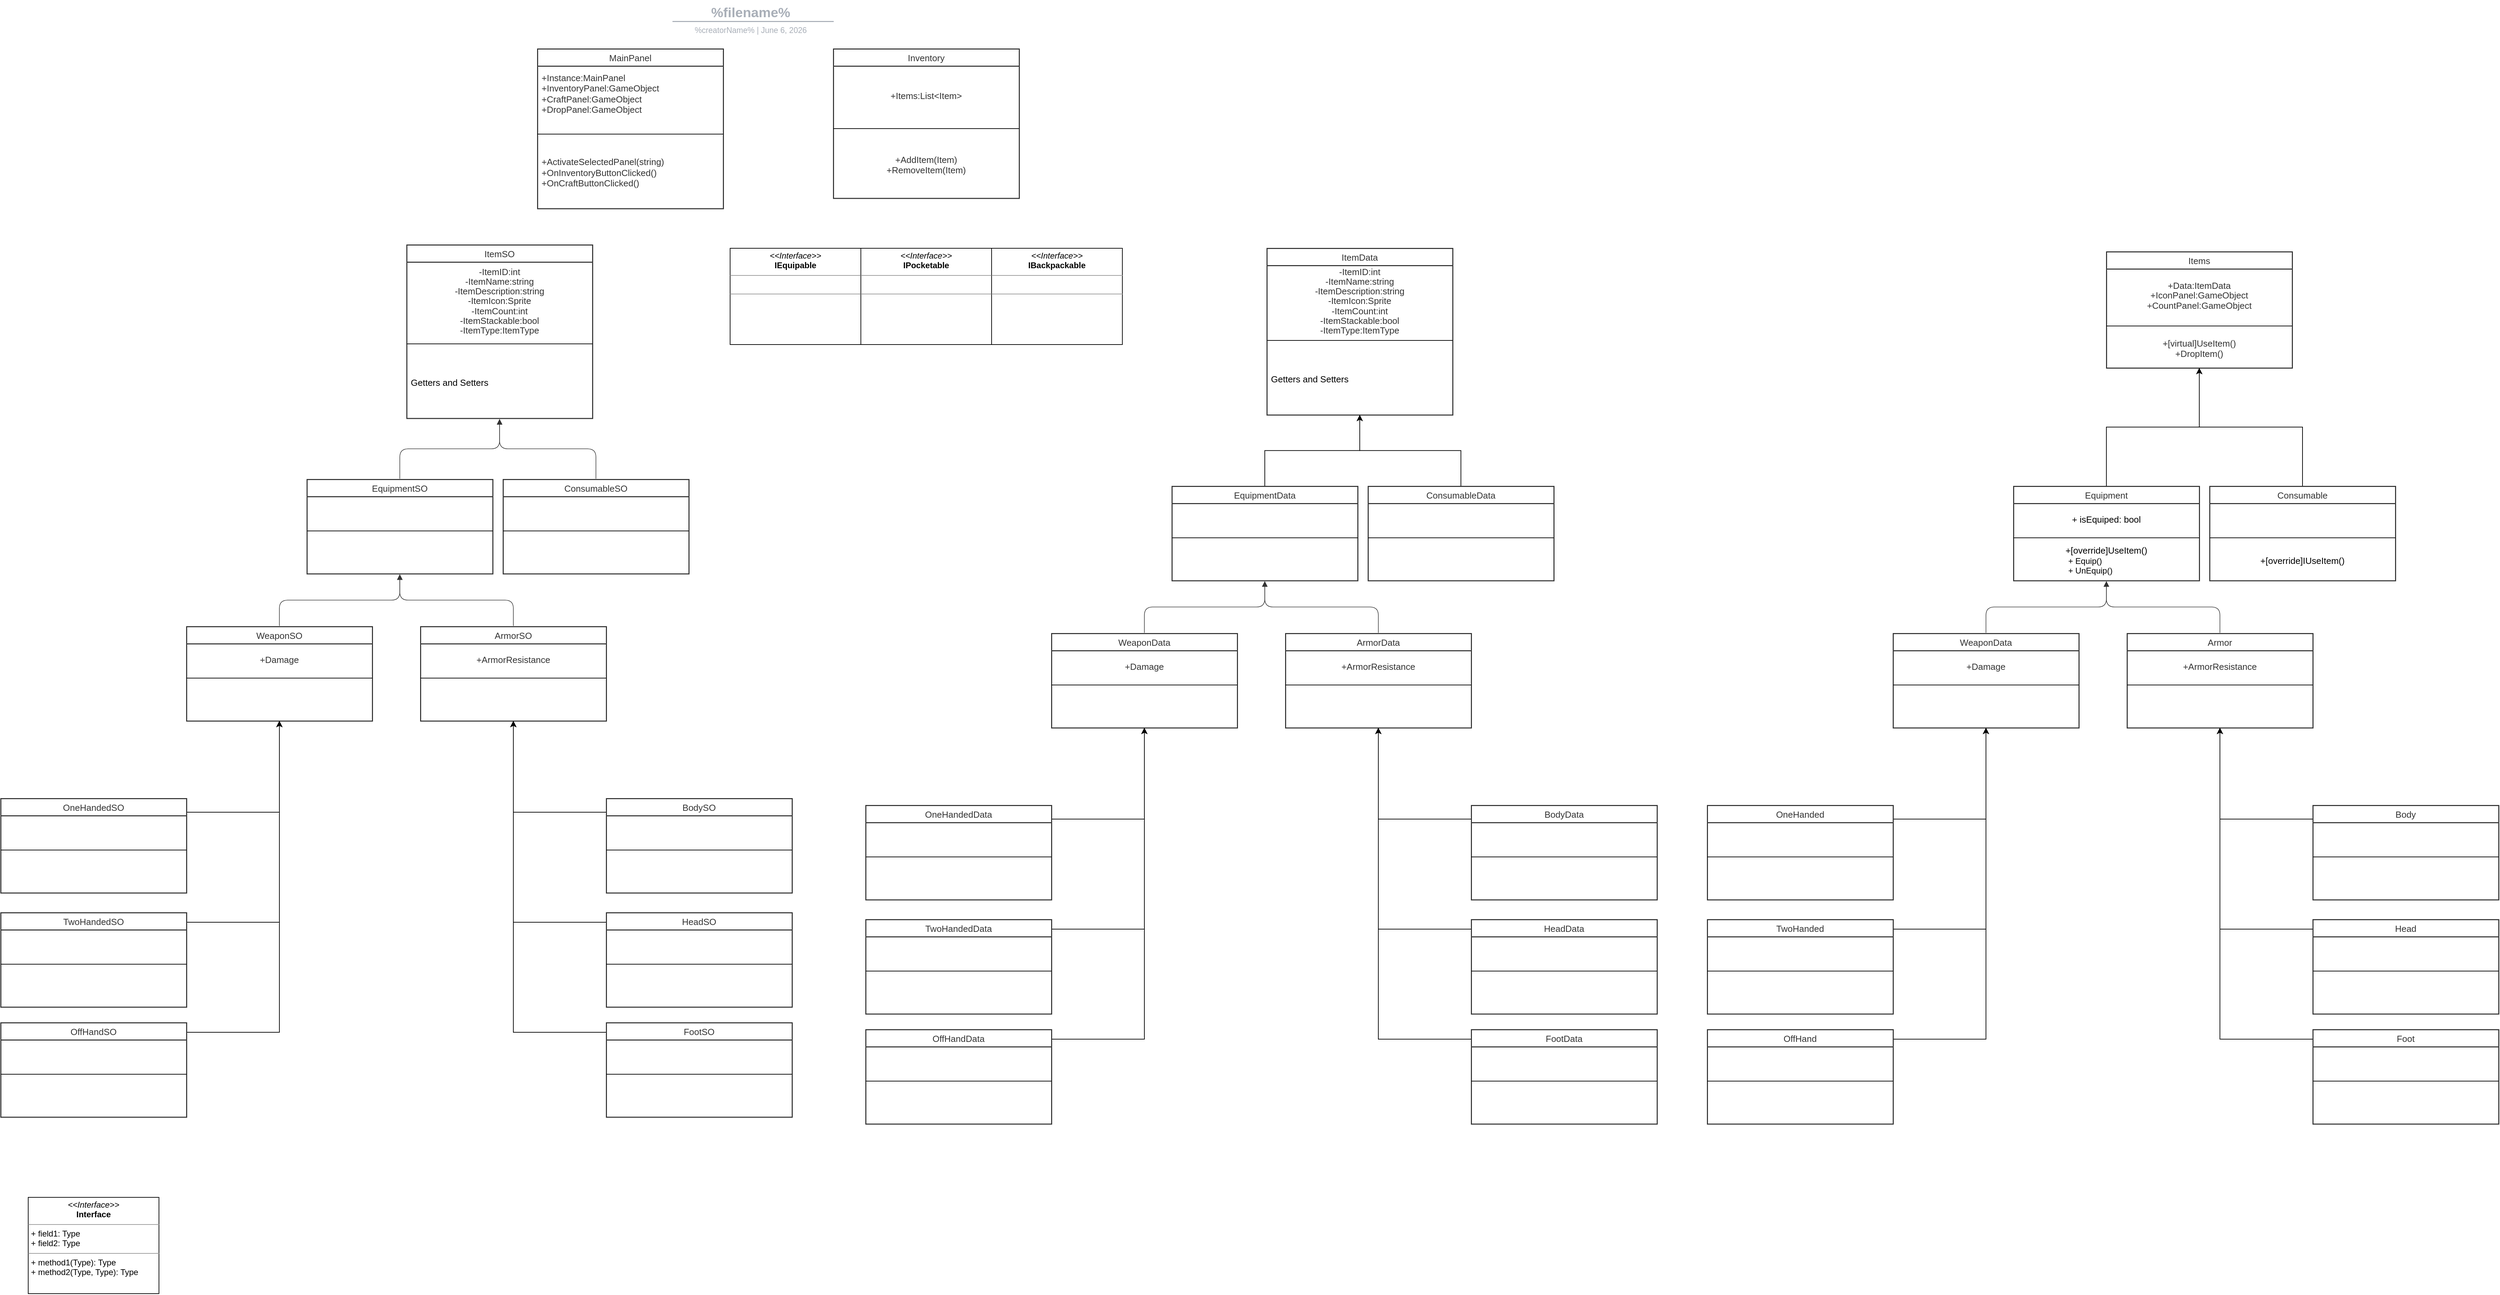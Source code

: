 <mxfile version="21.3.2" type="github">
  <diagram name="Sayfa -1" id="10sSEGi38dSEAuCBctxk">
    <mxGraphModel dx="2261" dy="796" grid="1" gridSize="10" guides="1" tooltips="1" connect="1" arrows="1" fold="1" page="1" pageScale="1" pageWidth="827" pageHeight="1169" math="0" shadow="0">
      <root>
        <mxCell id="0" />
        <mxCell id="1" parent="0" />
        <mxCell id="O4m8OyNyJ-wElonSK3HT-163" value="" style="group;dropTarget=0;pointerEvents=0;" parent="1" vertex="1">
          <mxGeometry x="340" y="50" width="640" height="45" as="geometry" />
        </mxCell>
        <UserObject label="%filename%" placeholders="1" id="O4m8OyNyJ-wElonSK3HT-164">
          <mxCell style="points=[[0.688,0.967,0]];html=1;overflow=block;blockSpacing=1;whiteSpace=wrap;fontSize=19.7;fontColor=#a9afb8;fontStyle=1;align=center;spacingLeft=7;spacingRight=7;spacingTop=2;spacing=3;strokeOpacity=0;fillOpacity=0;rounded=1;absoluteArcSize=1;arcSize=12;fillColor=#ffffff;strokeWidth=1.5;lucidId=U7PNEHNEvIEY;" parent="O4m8OyNyJ-wElonSK3HT-163" vertex="1">
            <mxGeometry width="640" height="31" as="geometry" />
          </mxCell>
        </UserObject>
        <UserObject label="%creatorName%  |  %date{mmmm d, yyyy}%" placeholders="1" id="O4m8OyNyJ-wElonSK3HT-165">
          <mxCell style="html=1;overflow=block;blockSpacing=1;whiteSpace=wrap;fontSize=11.5;fontColor=#a9afb8;align=center;spacingLeft=7;spacingRight=7;spacingTop=2;spacing=3;strokeOpacity=0;fillOpacity=0;rounded=1;absoluteArcSize=1;arcSize=12;fillColor=#ffffff;strokeWidth=1.5;lucidId=U7PNwYMRwzRe;" parent="O4m8OyNyJ-wElonSK3HT-163" vertex="1">
            <mxGeometry y="31" width="640" height="14" as="geometry" />
          </mxCell>
        </UserObject>
        <mxCell id="O4m8OyNyJ-wElonSK3HT-166" value="" style="html=1;jettySize=18;whiteSpace=wrap;fontSize=13;fontFamily=Helvetica;strokeColor=#a9afb8;strokeOpacity=100;strokeWidth=1.5;rounded=0;startArrow=none;endArrow=none;entryX=0.688;entryY=0.967;entryPerimeter=0;lucidId=U7PNrnxMDtur;" parent="O4m8OyNyJ-wElonSK3HT-163" target="O4m8OyNyJ-wElonSK3HT-164" edge="1">
          <mxGeometry width="100" height="100" relative="1" as="geometry">
            <Array as="points" />
            <mxPoint x="206" y="30" as="sourcePoint" />
          </mxGeometry>
        </mxCell>
        <mxCell id="O4m8OyNyJ-wElonSK3HT-167" value="MainPanel" style="html=1;overflow=block;blockSpacing=1;swimlane;childLayout=stackLayout;horizontal=1;horizontalStack=0;resizeParent=1;resizeParentMax=0;resizeLast=0;collapsible=0;fontStyle=0;marginBottom=0;swimlaneFillColor=#ffffff;startSize=25;whiteSpace=wrap;fontSize=13;fontColor=#333333;align=center;spacing=0;strokeColor=#333333;strokeOpacity=100;fillOpacity=100;fillColor=#ffffff;strokeWidth=1.5;" parent="1" vertex="1">
          <mxGeometry x="350" y="120" width="270" height="232.25" as="geometry" />
        </mxCell>
        <mxCell id="O4m8OyNyJ-wElonSK3HT-168" value="+Instance:MainPanel&#xa;+InventoryPanel:GameObject&#xa;+CraftPanel:GameObject&#xa;+DropPanel:GameObject&#xa;" style="part=1;html=1;resizeHeight=0;strokeColor=none;fillColor=none;align=left;verticalAlign=middle;spacingLeft=4;spacingRight=4;overflow=hidden;rotatable=0;points=[[0,0.5],[1,0.5]];portConstraint=eastwest;swimlaneFillColor=#ffffff;strokeOpacity=100;fillOpacity=100;whiteSpace=wrap;fontSize=13;fontColor=#333333;" parent="O4m8OyNyJ-wElonSK3HT-167" vertex="1">
          <mxGeometry y="25" width="270" height="95" as="geometry" />
        </mxCell>
        <mxCell id="O4m8OyNyJ-wElonSK3HT-169" value="" style="line;strokeWidth=1;fillColor=none;align=left;verticalAlign=middle;spacingTop=-1;spacingLeft=3;spacingRight=3;rotatable=0;labelPosition=right;points=[];portConstraint=eastwest;" parent="O4m8OyNyJ-wElonSK3HT-167" vertex="1">
          <mxGeometry y="120" width="270" height="8" as="geometry" />
        </mxCell>
        <mxCell id="O4m8OyNyJ-wElonSK3HT-170" value="+ActivateSelectedPanel(string)&#xa;+OnInventoryButtonClicked()&#xa;+OnCraftButtonClicked()" style="part=1;html=1;resizeHeight=0;strokeColor=none;fillColor=none;align=left;verticalAlign=middle;spacingLeft=4;spacingRight=4;overflow=hidden;rotatable=0;points=[[0,0.5],[1,0.5]];portConstraint=eastwest;swimlaneFillColor=#ffffff;strokeOpacity=100;fillOpacity=100;whiteSpace=wrap;fontSize=13;fontColor=#333333;" parent="O4m8OyNyJ-wElonSK3HT-167" vertex="1">
          <mxGeometry y="128" width="270" height="104.25" as="geometry" />
        </mxCell>
        <mxCell id="O4m8OyNyJ-wElonSK3HT-171" value="ItemSO" style="html=1;overflow=block;blockSpacing=1;swimlane;childLayout=stackLayout;horizontal=1;horizontalStack=0;resizeParent=1;resizeParentMax=0;resizeLast=0;collapsible=0;fontStyle=0;marginBottom=0;swimlaneFillColor=#ffffff;startSize=25;whiteSpace=wrap;fontSize=13;fontColor=#333333;align=center;spacing=0;strokeColor=#333333;strokeOpacity=100;fillOpacity=100;fillColor=#ffffff;strokeWidth=1.5;" parent="1" vertex="1">
          <mxGeometry x="160" y="405" width="270" height="252.25" as="geometry" />
        </mxCell>
        <mxCell id="O4m8OyNyJ-wElonSK3HT-172" value="&lt;div style=&quot;display: flex; justify-content: center; text-align: center; align-items: baseline; font-size: 0; line-height: 1.25;margin-top: -2px;&quot;&gt;&lt;span&gt;&lt;span style=&quot;font-size:13px;color:#333333;&quot;&gt;-ItemID:int&#xa;&lt;/span&gt;&lt;/span&gt;&lt;/div&gt;&lt;div style=&quot;display: flex; justify-content: center; text-align: center; align-items: baseline; font-size: 0; line-height: 1.25;margin-top: -2px;&quot;&gt;&lt;span&gt;&lt;span style=&quot;font-size:13px;color:#333333;&quot;&gt;-ItemName:string&#xa;&lt;/span&gt;&lt;/span&gt;&lt;/div&gt;&lt;div style=&quot;display: flex; justify-content: center; text-align: center; align-items: baseline; font-size: 0; line-height: 1.25;margin-top: -2px;&quot;&gt;&lt;span&gt;&lt;span style=&quot;font-size:13px;color:#333333;&quot;&gt;-ItemDescription:string&#xa;&lt;/span&gt;&lt;/span&gt;&lt;/div&gt;&lt;div style=&quot;display: flex; justify-content: center; text-align: center; align-items: baseline; font-size: 0; line-height: 1.25;margin-top: -2px;&quot;&gt;&lt;span&gt;&lt;span style=&quot;font-size:13px;color:#333333;&quot;&gt;-ItemIcon:Sprite&#xa;&lt;/span&gt;&lt;/span&gt;&lt;/div&gt;&lt;div style=&quot;display: flex; justify-content: center; text-align: center; align-items: baseline; font-size: 0; line-height: 1.25;margin-top: -2px;&quot;&gt;&lt;span&gt;&lt;span style=&quot;font-size:13px;color:#333333;&quot;&gt;-ItemCount:int&#xa;&lt;/span&gt;&lt;/span&gt;&lt;/div&gt;&lt;div style=&quot;display: flex; justify-content: center; text-align: center; align-items: baseline; font-size: 0; line-height: 1.25;margin-top: -2px;&quot;&gt;&lt;span&gt;&lt;span style=&quot;font-size:13px;color:#333333;&quot;&gt;-ItemStackable:bool&#xa;&lt;/span&gt;&lt;/span&gt;&lt;/div&gt;&lt;div style=&quot;display: flex; justify-content: center; text-align: center; align-items: baseline; font-size: 0; line-height: 1.25;margin-top: -2px;&quot;&gt;&lt;span&gt;&lt;span style=&quot;font-size:13px;color:#333333;&quot;&gt;-ItemType:ItemType&lt;/span&gt;&lt;/span&gt;&lt;/div&gt;" style="part=1;html=1;resizeHeight=0;strokeColor=none;fillColor=none;verticalAlign=middle;spacingLeft=4;spacingRight=4;overflow=hidden;rotatable=0;points=[[0,0.5],[1,0.5]];portConstraint=eastwest;swimlaneFillColor=#ffffff;strokeOpacity=100;fillOpacity=100;whiteSpace=wrap;fontSize=13;fontColor=#333333;align=center;" parent="O4m8OyNyJ-wElonSK3HT-171" vertex="1">
          <mxGeometry y="25" width="270" height="115" as="geometry" />
        </mxCell>
        <mxCell id="O4m8OyNyJ-wElonSK3HT-173" value="" style="line;strokeWidth=1;fillColor=none;align=left;verticalAlign=middle;spacingTop=-1;spacingLeft=3;spacingRight=3;rotatable=0;labelPosition=right;points=[];portConstraint=eastwest;" parent="O4m8OyNyJ-wElonSK3HT-171" vertex="1">
          <mxGeometry y="140" width="270" height="8" as="geometry" />
        </mxCell>
        <mxCell id="O4m8OyNyJ-wElonSK3HT-174" value="Getters and Setters" style="part=1;resizeHeight=0;strokeColor=none;fillColor=none;align=left;verticalAlign=middle;spacingLeft=4;spacingRight=4;rotatable=0;points=[[0,0.5],[1,0.5]];portConstraint=eastwest;swimlaneFillColor=#ffffff;strokeOpacity=100;fillOpacity=100;whiteSpace=wrap;overflow=block;blockSpacing=1;html=1;fontSize=13;" parent="O4m8OyNyJ-wElonSK3HT-171" vertex="1">
          <mxGeometry y="148" width="270" height="104.25" as="geometry" />
        </mxCell>
        <mxCell id="O4m8OyNyJ-wElonSK3HT-175" value="WeaponSO" style="html=1;overflow=block;blockSpacing=1;swimlane;childLayout=stackLayout;horizontal=1;horizontalStack=0;resizeParent=1;resizeParentMax=0;resizeLast=0;collapsible=0;fontStyle=0;marginBottom=0;swimlaneFillColor=#ffffff;startSize=25;whiteSpace=wrap;fontSize=13;fontColor=#333333;align=center;spacing=0;strokeColor=#333333;strokeOpacity=100;fillOpacity=100;fillColor=#ffffff;strokeWidth=1.5;" parent="1" vertex="1">
          <mxGeometry x="-160" y="960" width="270" height="137.25" as="geometry" />
        </mxCell>
        <mxCell id="O4m8OyNyJ-wElonSK3HT-176" value="+Damage" style="part=1;html=1;resizeHeight=0;strokeColor=none;fillColor=none;verticalAlign=middle;spacingLeft=4;spacingRight=4;overflow=hidden;rotatable=0;points=[[0,0.5],[1,0.5]];portConstraint=eastwest;swimlaneFillColor=#ffffff;strokeOpacity=100;fillOpacity=100;whiteSpace=wrap;fontSize=13;fontColor=#333333;align=center;" parent="O4m8OyNyJ-wElonSK3HT-175" vertex="1">
          <mxGeometry y="25" width="270" height="46" as="geometry" />
        </mxCell>
        <mxCell id="O4m8OyNyJ-wElonSK3HT-177" value="" style="line;strokeWidth=1;fillColor=none;align=left;verticalAlign=middle;spacingTop=-1;spacingLeft=3;spacingRight=3;rotatable=0;labelPosition=right;points=[];portConstraint=eastwest;" parent="O4m8OyNyJ-wElonSK3HT-175" vertex="1">
          <mxGeometry y="71" width="270" height="8" as="geometry" />
        </mxCell>
        <mxCell id="O4m8OyNyJ-wElonSK3HT-178" value="" style="part=1;html=1;resizeHeight=0;strokeColor=none;fillColor=none;verticalAlign=middle;spacingLeft=4;spacingRight=4;overflow=hidden;rotatable=0;points=[[0,0.5],[1,0.5]];portConstraint=eastwest;swimlaneFillColor=#ffffff;strokeOpacity=100;fillOpacity=100;whiteSpace=wrap;fontSize=13;align=center;" parent="O4m8OyNyJ-wElonSK3HT-175" vertex="1">
          <mxGeometry y="79" width="270" height="58.25" as="geometry" />
        </mxCell>
        <mxCell id="O4m8OyNyJ-wElonSK3HT-179" value="EquipmentSO" style="html=1;overflow=block;blockSpacing=1;swimlane;childLayout=stackLayout;horizontal=1;horizontalStack=0;resizeParent=1;resizeParentMax=0;resizeLast=0;collapsible=0;fontStyle=0;marginBottom=0;swimlaneFillColor=#ffffff;startSize=25;whiteSpace=wrap;fontSize=13;fontColor=#333333;align=center;spacing=0;strokeColor=#333333;strokeOpacity=100;fillOpacity=100;fillColor=#ffffff;strokeWidth=1.5;" parent="1" vertex="1">
          <mxGeometry x="15" y="746" width="270" height="137.25" as="geometry" />
        </mxCell>
        <mxCell id="O4m8OyNyJ-wElonSK3HT-180" value="" style="part=1;html=1;resizeHeight=0;strokeColor=none;fillColor=none;verticalAlign=middle;spacingLeft=4;spacingRight=4;overflow=hidden;rotatable=0;points=[[0,0.5],[1,0.5]];portConstraint=eastwest;swimlaneFillColor=#ffffff;strokeOpacity=100;fillOpacity=100;whiteSpace=wrap;fontSize=13;align=center;" parent="O4m8OyNyJ-wElonSK3HT-179" vertex="1">
          <mxGeometry y="25" width="270" height="46" as="geometry" />
        </mxCell>
        <mxCell id="O4m8OyNyJ-wElonSK3HT-181" value="" style="line;strokeWidth=1;fillColor=none;align=left;verticalAlign=middle;spacingTop=-1;spacingLeft=3;spacingRight=3;rotatable=0;labelPosition=right;points=[];portConstraint=eastwest;" parent="O4m8OyNyJ-wElonSK3HT-179" vertex="1">
          <mxGeometry y="71" width="270" height="8" as="geometry" />
        </mxCell>
        <mxCell id="O4m8OyNyJ-wElonSK3HT-182" value="" style="part=1;html=1;resizeHeight=0;strokeColor=none;fillColor=none;verticalAlign=middle;spacingLeft=4;spacingRight=4;overflow=hidden;rotatable=0;points=[[0,0.5],[1,0.5]];portConstraint=eastwest;swimlaneFillColor=#ffffff;strokeOpacity=100;fillOpacity=100;whiteSpace=wrap;fontSize=13;align=center;" parent="O4m8OyNyJ-wElonSK3HT-179" vertex="1">
          <mxGeometry y="79" width="270" height="58.25" as="geometry" />
        </mxCell>
        <mxCell id="O4m8OyNyJ-wElonSK3HT-183" value="ConsumableSO" style="html=1;overflow=block;blockSpacing=1;swimlane;childLayout=stackLayout;horizontal=1;horizontalStack=0;resizeParent=1;resizeParentMax=0;resizeLast=0;collapsible=0;fontStyle=0;marginBottom=0;swimlaneFillColor=#ffffff;startSize=25;whiteSpace=wrap;fontSize=13;fontColor=#333333;align=center;spacing=0;strokeColor=#333333;strokeOpacity=100;fillOpacity=100;fillColor=#ffffff;strokeWidth=1.5;" parent="1" vertex="1">
          <mxGeometry x="300" y="746" width="270" height="137.25" as="geometry" />
        </mxCell>
        <mxCell id="O4m8OyNyJ-wElonSK3HT-184" value="" style="part=1;html=1;resizeHeight=0;strokeColor=none;fillColor=none;verticalAlign=middle;spacingLeft=4;spacingRight=4;overflow=hidden;rotatable=0;points=[[0,0.5],[1,0.5]];portConstraint=eastwest;swimlaneFillColor=#ffffff;strokeOpacity=100;fillOpacity=100;whiteSpace=wrap;fontSize=13;align=center;" parent="O4m8OyNyJ-wElonSK3HT-183" vertex="1">
          <mxGeometry y="25" width="270" height="46" as="geometry" />
        </mxCell>
        <mxCell id="O4m8OyNyJ-wElonSK3HT-185" value="" style="line;strokeWidth=1;fillColor=none;align=left;verticalAlign=middle;spacingTop=-1;spacingLeft=3;spacingRight=3;rotatable=0;labelPosition=right;points=[];portConstraint=eastwest;" parent="O4m8OyNyJ-wElonSK3HT-183" vertex="1">
          <mxGeometry y="71" width="270" height="8" as="geometry" />
        </mxCell>
        <mxCell id="O4m8OyNyJ-wElonSK3HT-186" value="" style="part=1;html=1;resizeHeight=0;strokeColor=none;fillColor=none;verticalAlign=middle;spacingLeft=4;spacingRight=4;overflow=hidden;rotatable=0;points=[[0,0.5],[1,0.5]];portConstraint=eastwest;swimlaneFillColor=#ffffff;strokeOpacity=100;fillOpacity=100;whiteSpace=wrap;fontSize=13;align=center;" parent="O4m8OyNyJ-wElonSK3HT-183" vertex="1">
          <mxGeometry y="79" width="270" height="58.25" as="geometry" />
        </mxCell>
        <mxCell id="O4m8OyNyJ-wElonSK3HT-187" value="" style="html=1;jettySize=18;whiteSpace=wrap;fontSize=13;strokeColor=#333333;strokeOpacity=100;strokeWidth=0.8;rounded=1;arcSize=24;edgeStyle=orthogonalEdgeStyle;startArrow=none;endArrow=block;endFill=1;exitX=0.5;exitY=-0.006;exitPerimeter=0;entryX=0.5;entryY=1.004;entryPerimeter=0;lucidId=J8MYsxRpKjiR;" parent="1" source="O4m8OyNyJ-wElonSK3HT-179" target="O4m8OyNyJ-wElonSK3HT-171" edge="1">
          <mxGeometry width="100" height="100" relative="1" as="geometry">
            <Array as="points" />
          </mxGeometry>
        </mxCell>
        <mxCell id="O4m8OyNyJ-wElonSK3HT-188" value="" style="html=1;jettySize=18;whiteSpace=wrap;fontSize=13;strokeColor=#333333;strokeOpacity=100;strokeWidth=0.8;rounded=1;arcSize=24;edgeStyle=orthogonalEdgeStyle;startArrow=none;endArrow=block;endFill=1;exitX=0.5;exitY=-0.006;exitPerimeter=0;entryX=0.5;entryY=1.004;entryPerimeter=0;lucidId=M8MY7PDSKNoe;" parent="1" source="O4m8OyNyJ-wElonSK3HT-183" target="O4m8OyNyJ-wElonSK3HT-171" edge="1">
          <mxGeometry width="100" height="100" relative="1" as="geometry">
            <Array as="points" />
          </mxGeometry>
        </mxCell>
        <mxCell id="O4m8OyNyJ-wElonSK3HT-189" value="ItemData" style="html=1;overflow=block;blockSpacing=1;swimlane;childLayout=stackLayout;horizontal=1;horizontalStack=0;resizeParent=1;resizeParentMax=0;resizeLast=0;collapsible=0;fontStyle=0;marginBottom=0;swimlaneFillColor=#ffffff;startSize=25;whiteSpace=wrap;fontSize=13;fontColor=#333333;align=center;spacing=0;strokeColor=#333333;strokeOpacity=100;fillOpacity=100;fillColor=#ffffff;strokeWidth=1.5;" parent="1" vertex="1">
          <mxGeometry x="1410" y="410" width="270" height="242.25" as="geometry" />
        </mxCell>
        <mxCell id="O4m8OyNyJ-wElonSK3HT-190" value="&lt;div style=&quot;display: flex; justify-content: center; text-align: center; align-items: baseline; font-size: 0; line-height: 1.25;margin-top: -2px;&quot;&gt;&lt;span&gt;&lt;span style=&quot;font-size:13px;color:#333333;&quot;&gt;-ItemID:int&#xa;&lt;/span&gt;&lt;/span&gt;&lt;/div&gt;&lt;div style=&quot;display: flex; justify-content: center; text-align: center; align-items: baseline; font-size: 0; line-height: 1.25;margin-top: -2px;&quot;&gt;&lt;span&gt;&lt;span style=&quot;font-size:13px;color:#333333;&quot;&gt;-ItemName:string&#xa;&lt;/span&gt;&lt;/span&gt;&lt;/div&gt;&lt;div style=&quot;display: flex; justify-content: center; text-align: center; align-items: baseline; font-size: 0; line-height: 1.25;margin-top: -2px;&quot;&gt;&lt;span&gt;&lt;span style=&quot;font-size:13px;color:#333333;&quot;&gt;-ItemDescription:string&#xa;&lt;/span&gt;&lt;/span&gt;&lt;/div&gt;&lt;div style=&quot;display: flex; justify-content: center; text-align: center; align-items: baseline; font-size: 0; line-height: 1.25;margin-top: -2px;&quot;&gt;&lt;span&gt;&lt;span style=&quot;font-size:13px;color:#333333;&quot;&gt;-ItemIcon:Sprite&#xa;&lt;/span&gt;&lt;/span&gt;&lt;/div&gt;&lt;div style=&quot;display: flex; justify-content: center; text-align: center; align-items: baseline; font-size: 0; line-height: 1.25;margin-top: -2px;&quot;&gt;&lt;span&gt;&lt;span style=&quot;font-size:13px;color:#333333;&quot;&gt;-ItemCount:int&#xa;&lt;/span&gt;&lt;/span&gt;&lt;/div&gt;&lt;div style=&quot;display: flex; justify-content: center; text-align: center; align-items: baseline; font-size: 0; line-height: 1.25;margin-top: -2px;&quot;&gt;&lt;span&gt;&lt;span style=&quot;font-size:13px;color:#333333;&quot;&gt;-ItemStackable:bool&#xa;&lt;/span&gt;&lt;/span&gt;&lt;/div&gt;&lt;div style=&quot;display: flex; justify-content: center; text-align: center; align-items: baseline; font-size: 0; line-height: 1.25;margin-top: -2px;&quot;&gt;&lt;span&gt;&lt;span style=&quot;font-size:13px;color:#333333;&quot;&gt;-ItemType:ItemType&lt;/span&gt;&lt;/span&gt;&lt;/div&gt;" style="part=1;html=1;resizeHeight=0;strokeColor=none;fillColor=none;verticalAlign=middle;spacingLeft=4;spacingRight=4;overflow=hidden;rotatable=0;points=[[0,0.5],[1,0.5]];portConstraint=eastwest;swimlaneFillColor=#ffffff;strokeOpacity=100;fillOpacity=100;whiteSpace=wrap;fontSize=13;fontColor=#333333;align=center;" parent="O4m8OyNyJ-wElonSK3HT-189" vertex="1">
          <mxGeometry y="25" width="270" height="105" as="geometry" />
        </mxCell>
        <mxCell id="O4m8OyNyJ-wElonSK3HT-191" value="" style="line;strokeWidth=1;fillColor=none;align=left;verticalAlign=middle;spacingTop=-1;spacingLeft=3;spacingRight=3;rotatable=0;labelPosition=right;points=[];portConstraint=eastwest;" parent="O4m8OyNyJ-wElonSK3HT-189" vertex="1">
          <mxGeometry y="130" width="270" height="8" as="geometry" />
        </mxCell>
        <mxCell id="O4m8OyNyJ-wElonSK3HT-192" value="Getters and Setters" style="part=1;resizeHeight=0;strokeColor=none;fillColor=none;align=left;verticalAlign=middle;spacingLeft=4;spacingRight=4;rotatable=0;points=[[0,0.5],[1,0.5]];portConstraint=eastwest;swimlaneFillColor=#ffffff;strokeOpacity=100;fillOpacity=100;whiteSpace=wrap;overflow=block;blockSpacing=1;html=1;fontSize=13;" parent="O4m8OyNyJ-wElonSK3HT-189" vertex="1">
          <mxGeometry y="138" width="270" height="104.25" as="geometry" />
        </mxCell>
        <mxCell id="O4m8OyNyJ-wElonSK3HT-203" value="Items" style="html=1;overflow=block;blockSpacing=1;swimlane;childLayout=stackLayout;horizontal=1;horizontalStack=0;resizeParent=1;resizeParentMax=0;resizeLast=0;collapsible=0;fontStyle=0;marginBottom=0;swimlaneFillColor=#ffffff;startSize=25;whiteSpace=wrap;fontSize=13;fontColor=#333333;align=center;spacing=0;strokeColor=#333333;strokeOpacity=100;fillOpacity=100;fillColor=#ffffff;strokeWidth=1.5;" parent="1" vertex="1">
          <mxGeometry x="2630" y="415" width="270" height="169" as="geometry" />
        </mxCell>
        <mxCell id="O4m8OyNyJ-wElonSK3HT-204" value="&lt;div style=&quot;display: flex; justify-content: center; text-align: center; align-items: baseline; font-size: 0; line-height: 1.25;margin-top: -2px;&quot;&gt;&lt;span&gt;&lt;span style=&quot;font-size:13px;color:#333333;&quot;&gt;+Data:ItemData&#xa;&lt;/span&gt;&lt;/span&gt;&lt;/div&gt;&lt;div style=&quot;display: flex; justify-content: center; text-align: center; align-items: baseline; font-size: 0; line-height: 1.25;margin-top: -2px;&quot;&gt;&lt;span&gt;&lt;span style=&quot;font-size:13px;color:#333333;&quot;&gt;+IconPanel:GameObject&#xa;&lt;/span&gt;&lt;/span&gt;&lt;/div&gt;&lt;div style=&quot;display: flex; justify-content: center; text-align: center; align-items: baseline; font-size: 0; line-height: 1.25;margin-top: -2px;&quot;&gt;&lt;span&gt;&lt;span style=&quot;font-size:13px;color:#333333;&quot;&gt;+CountPanel:GameObject&lt;/span&gt;&lt;/span&gt;&lt;/div&gt;" style="part=1;html=1;resizeHeight=0;strokeColor=none;fillColor=none;verticalAlign=middle;spacingLeft=4;spacingRight=4;overflow=hidden;rotatable=0;points=[[0,0.5],[1,0.5]];portConstraint=eastwest;swimlaneFillColor=#ffffff;strokeOpacity=100;fillOpacity=100;whiteSpace=wrap;fontSize=13;fontColor=#333333;align=center;" parent="O4m8OyNyJ-wElonSK3HT-203" vertex="1">
          <mxGeometry y="25" width="270" height="79" as="geometry" />
        </mxCell>
        <mxCell id="O4m8OyNyJ-wElonSK3HT-205" value="" style="line;strokeWidth=1;fillColor=none;align=left;verticalAlign=middle;spacingTop=-1;spacingLeft=3;spacingRight=3;rotatable=0;labelPosition=right;points=[];portConstraint=eastwest;" parent="O4m8OyNyJ-wElonSK3HT-203" vertex="1">
          <mxGeometry y="104" width="270" height="8" as="geometry" />
        </mxCell>
        <mxCell id="O4m8OyNyJ-wElonSK3HT-206" value="&lt;div style=&quot;display: flex; justify-content: center; text-align: center; align-items: baseline; font-size: 0; line-height: 1.25;margin-top: -2px;&quot;&gt;&lt;span&gt;&lt;span style=&quot;font-size:13px;color:#333333;&quot;&gt;+[virtual]UseItem()&#xa;&lt;/span&gt;&lt;/span&gt;&lt;/div&gt;&lt;div style=&quot;display: flex; justify-content: center; text-align: center; align-items: baseline; font-size: 0; line-height: 1.25;margin-top: -2px;&quot;&gt;&lt;span&gt;&lt;span style=&quot;font-size:13px;color:#333333;&quot;&gt;+DropItem()&#xa;&lt;/span&gt;&lt;/span&gt;&lt;/div&gt;&lt;div style=&quot;display: flex; justify-content: center; text-align: center; align-items: baseline; font-size: 0; line-height: 1.25;margin-top: -2px;&quot;&gt;&lt;span&gt;&lt;/span&gt;&lt;/div&gt;" style="part=1;resizeHeight=0;strokeColor=none;fillColor=none;align=left;verticalAlign=middle;spacingLeft=4;spacingRight=4;rotatable=0;points=[[0,0.5],[1,0.5]];portConstraint=eastwest;swimlaneFillColor=#ffffff;strokeOpacity=100;fillOpacity=100;whiteSpace=wrap;overflow=block;blockSpacing=1;html=1;fontSize=13;" parent="O4m8OyNyJ-wElonSK3HT-203" vertex="1">
          <mxGeometry y="112" width="270" height="57" as="geometry" />
        </mxCell>
        <mxCell id="O4m8OyNyJ-wElonSK3HT-217" value="Inventory" style="html=1;overflow=block;blockSpacing=1;swimlane;childLayout=stackLayout;horizontal=1;horizontalStack=0;resizeParent=1;resizeParentMax=0;resizeLast=0;collapsible=0;fontStyle=0;marginBottom=0;swimlaneFillColor=#ffffff;startSize=25;whiteSpace=wrap;fontSize=13;fontColor=#333333;align=center;spacing=0;strokeColor=#333333;strokeOpacity=100;fillOpacity=100;fillColor=#ffffff;strokeWidth=1.5;" parent="1" vertex="1">
          <mxGeometry x="780" y="120" width="270" height="217.25" as="geometry" />
        </mxCell>
        <mxCell id="O4m8OyNyJ-wElonSK3HT-218" value="&lt;div style=&quot;display: flex; justify-content: center; text-align: center; align-items: baseline; font-size: 0; line-height: 1.25;margin-top: -2px;&quot;&gt;&lt;span&gt;&lt;span style=&quot;font-size:13px;color:#333333;&quot;&gt;+Items:List&amp;lt;Item&amp;gt;&#xa;&lt;/span&gt;&lt;/span&gt;&lt;/div&gt;&lt;div style=&quot;display: flex; justify-content: center; text-align: center; align-items: baseline; font-size: 0; line-height: 1.25;margin-top: -2px;&quot;&gt;&lt;span&gt;&lt;/span&gt;&lt;/div&gt;" style="part=1;html=1;resizeHeight=0;strokeColor=none;fillColor=none;verticalAlign=middle;spacingLeft=4;spacingRight=4;overflow=hidden;rotatable=0;points=[[0,0.5],[1,0.5]];portConstraint=eastwest;swimlaneFillColor=#ffffff;strokeOpacity=100;fillOpacity=100;whiteSpace=wrap;fontSize=13;fontColor=#333333;align=center;" parent="O4m8OyNyJ-wElonSK3HT-217" vertex="1">
          <mxGeometry y="25" width="270" height="87" as="geometry" />
        </mxCell>
        <mxCell id="O4m8OyNyJ-wElonSK3HT-219" value="" style="line;strokeWidth=1;fillColor=none;align=left;verticalAlign=middle;spacingTop=-1;spacingLeft=3;spacingRight=3;rotatable=0;labelPosition=right;points=[];portConstraint=eastwest;" parent="O4m8OyNyJ-wElonSK3HT-217" vertex="1">
          <mxGeometry y="112" width="270" height="8" as="geometry" />
        </mxCell>
        <mxCell id="O4m8OyNyJ-wElonSK3HT-220" value="&lt;div style=&quot;display: flex; justify-content: center; text-align: center; align-items: baseline; font-size: 0; line-height: 1.25;margin-top: -2px;&quot;&gt;&lt;span&gt;&lt;span style=&quot;font-size:13px;color:#333333;&quot;&gt;+AddItem(Item)&lt;br&gt;&lt;/span&gt;&lt;/span&gt;&lt;/div&gt;&lt;div style=&quot;display: flex; justify-content: center; text-align: center; align-items: baseline; font-size: 0; line-height: 1.25;margin-top: -2px;&quot;&gt;&lt;span&gt;&lt;span style=&quot;font-size:13px;color:#333333;&quot;&gt;+RemoveItem(Item)&lt;/span&gt;&lt;/span&gt;&lt;/div&gt;&lt;div style=&quot;display: flex; justify-content: center; text-align: center; align-items: baseline; font-size: 0; line-height: 1.25;margin-top: -2px;&quot;&gt;&lt;span&gt;&lt;/span&gt;&lt;/div&gt;" style="part=1;resizeHeight=0;strokeColor=none;fillColor=none;align=left;verticalAlign=middle;spacingLeft=4;spacingRight=4;rotatable=0;points=[[0,0.5],[1,0.5]];portConstraint=eastwest;swimlaneFillColor=#ffffff;strokeOpacity=100;fillOpacity=100;whiteSpace=wrap;overflow=block;blockSpacing=1;html=1;fontSize=13;" parent="O4m8OyNyJ-wElonSK3HT-217" vertex="1">
          <mxGeometry y="120" width="270" height="97.25" as="geometry" />
        </mxCell>
        <mxCell id="O4m8OyNyJ-wElonSK3HT-221" value="" style="html=1;jettySize=18;whiteSpace=wrap;fontSize=13;strokeColor=#333333;strokeOpacity=100;strokeWidth=0.8;rounded=1;arcSize=24;edgeStyle=orthogonalEdgeStyle;startArrow=none;endArrow=block;endFill=1;exitX=0.5;exitY=-0.006;exitPerimeter=0;entryX=0.5;entryY=1.006;entryPerimeter=0;lucidId=cINY.8v8Tgs5;" parent="1" source="O4m8OyNyJ-wElonSK3HT-175" target="O4m8OyNyJ-wElonSK3HT-179" edge="1">
          <mxGeometry width="100" height="100" relative="1" as="geometry">
            <Array as="points" />
          </mxGeometry>
        </mxCell>
        <mxCell id="O4m8OyNyJ-wElonSK3HT-222" value="ArmorSO" style="html=1;overflow=block;blockSpacing=1;swimlane;childLayout=stackLayout;horizontal=1;horizontalStack=0;resizeParent=1;resizeParentMax=0;resizeLast=0;collapsible=0;fontStyle=0;marginBottom=0;swimlaneFillColor=#ffffff;startSize=25;whiteSpace=wrap;fontSize=13;fontColor=#333333;align=center;spacing=0;strokeColor=#333333;strokeOpacity=100;fillOpacity=100;fillColor=#ffffff;strokeWidth=1.5;" parent="1" vertex="1">
          <mxGeometry x="180" y="960" width="270" height="137.25" as="geometry" />
        </mxCell>
        <mxCell id="O4m8OyNyJ-wElonSK3HT-223" value="+ArmorResistance" style="part=1;html=1;resizeHeight=0;strokeColor=none;fillColor=none;verticalAlign=middle;spacingLeft=4;spacingRight=4;overflow=hidden;rotatable=0;points=[[0,0.5],[1,0.5]];portConstraint=eastwest;swimlaneFillColor=#ffffff;strokeOpacity=100;fillOpacity=100;whiteSpace=wrap;fontSize=13;fontColor=#333333;align=center;" parent="O4m8OyNyJ-wElonSK3HT-222" vertex="1">
          <mxGeometry y="25" width="270" height="46" as="geometry" />
        </mxCell>
        <mxCell id="O4m8OyNyJ-wElonSK3HT-224" value="" style="line;strokeWidth=1;fillColor=none;align=left;verticalAlign=middle;spacingTop=-1;spacingLeft=3;spacingRight=3;rotatable=0;labelPosition=right;points=[];portConstraint=eastwest;" parent="O4m8OyNyJ-wElonSK3HT-222" vertex="1">
          <mxGeometry y="71" width="270" height="8" as="geometry" />
        </mxCell>
        <mxCell id="O4m8OyNyJ-wElonSK3HT-225" value="" style="part=1;html=1;resizeHeight=0;strokeColor=none;fillColor=none;verticalAlign=middle;spacingLeft=4;spacingRight=4;overflow=hidden;rotatable=0;points=[[0,0.5],[1,0.5]];portConstraint=eastwest;swimlaneFillColor=#ffffff;strokeOpacity=100;fillOpacity=100;whiteSpace=wrap;fontSize=13;align=center;" parent="O4m8OyNyJ-wElonSK3HT-222" vertex="1">
          <mxGeometry y="79" width="270" height="58.25" as="geometry" />
        </mxCell>
        <mxCell id="O4m8OyNyJ-wElonSK3HT-226" value="" style="html=1;jettySize=18;whiteSpace=wrap;fontSize=13;strokeColor=#333333;strokeOpacity=100;strokeWidth=0.8;rounded=1;arcSize=24;edgeStyle=orthogonalEdgeStyle;startArrow=none;endArrow=block;endFill=1;exitX=0.5;exitY=-0.006;exitPerimeter=0;entryX=0.5;entryY=1.006;entryPerimeter=0;lucidId=sINYuc1XTfRv;" parent="1" source="O4m8OyNyJ-wElonSK3HT-222" target="O4m8OyNyJ-wElonSK3HT-179" edge="1">
          <mxGeometry width="100" height="100" relative="1" as="geometry">
            <Array as="points" />
          </mxGeometry>
        </mxCell>
        <mxCell id="O4m8OyNyJ-wElonSK3HT-330" style="edgeStyle=orthogonalEdgeStyle;rounded=0;orthogonalLoop=1;jettySize=auto;html=1;" parent="1" source="O4m8OyNyJ-wElonSK3HT-227" target="O4m8OyNyJ-wElonSK3HT-175" edge="1">
          <mxGeometry relative="1" as="geometry">
            <Array as="points">
              <mxPoint x="-25" y="1230" />
            </Array>
          </mxGeometry>
        </mxCell>
        <mxCell id="O4m8OyNyJ-wElonSK3HT-227" value="OneHandedSO" style="html=1;overflow=block;blockSpacing=1;swimlane;childLayout=stackLayout;horizontal=1;horizontalStack=0;resizeParent=1;resizeParentMax=0;resizeLast=0;collapsible=0;fontStyle=0;marginBottom=0;swimlaneFillColor=#ffffff;startSize=25;whiteSpace=wrap;fontSize=13;fontColor=#333333;align=center;spacing=0;strokeColor=#333333;strokeOpacity=100;fillOpacity=100;fillColor=#ffffff;strokeWidth=1.5;" parent="1" vertex="1">
          <mxGeometry x="-430" y="1210" width="270" height="137.25" as="geometry" />
        </mxCell>
        <mxCell id="O4m8OyNyJ-wElonSK3HT-228" value="" style="part=1;html=1;resizeHeight=0;strokeColor=none;fillColor=none;verticalAlign=middle;spacingLeft=4;spacingRight=4;overflow=hidden;rotatable=0;points=[[0,0.5],[1,0.5]];portConstraint=eastwest;swimlaneFillColor=#ffffff;strokeOpacity=100;fillOpacity=100;whiteSpace=wrap;fontSize=13;align=center;" parent="O4m8OyNyJ-wElonSK3HT-227" vertex="1">
          <mxGeometry y="25" width="270" height="46" as="geometry" />
        </mxCell>
        <mxCell id="O4m8OyNyJ-wElonSK3HT-229" value="" style="line;strokeWidth=1;fillColor=none;align=left;verticalAlign=middle;spacingTop=-1;spacingLeft=3;spacingRight=3;rotatable=0;labelPosition=right;points=[];portConstraint=eastwest;" parent="O4m8OyNyJ-wElonSK3HT-227" vertex="1">
          <mxGeometry y="71" width="270" height="8" as="geometry" />
        </mxCell>
        <mxCell id="O4m8OyNyJ-wElonSK3HT-230" value="" style="part=1;html=1;resizeHeight=0;strokeColor=none;fillColor=none;verticalAlign=middle;spacingLeft=4;spacingRight=4;overflow=hidden;rotatable=0;points=[[0,0.5],[1,0.5]];portConstraint=eastwest;swimlaneFillColor=#ffffff;strokeOpacity=100;fillOpacity=100;whiteSpace=wrap;fontSize=13;align=center;" parent="O4m8OyNyJ-wElonSK3HT-227" vertex="1">
          <mxGeometry y="79" width="270" height="58.25" as="geometry" />
        </mxCell>
        <mxCell id="O4m8OyNyJ-wElonSK3HT-331" style="edgeStyle=orthogonalEdgeStyle;rounded=0;orthogonalLoop=1;jettySize=auto;html=1;" parent="1" source="O4m8OyNyJ-wElonSK3HT-231" target="O4m8OyNyJ-wElonSK3HT-175" edge="1">
          <mxGeometry relative="1" as="geometry">
            <Array as="points">
              <mxPoint x="-25" y="1390" />
            </Array>
          </mxGeometry>
        </mxCell>
        <mxCell id="O4m8OyNyJ-wElonSK3HT-231" value="TwoHandedSO" style="html=1;overflow=block;blockSpacing=1;swimlane;childLayout=stackLayout;horizontal=1;horizontalStack=0;resizeParent=1;resizeParentMax=0;resizeLast=0;collapsible=0;fontStyle=0;marginBottom=0;swimlaneFillColor=#ffffff;startSize=25;whiteSpace=wrap;fontSize=13;fontColor=#333333;align=center;spacing=0;strokeColor=#333333;strokeOpacity=100;fillOpacity=100;fillColor=#ffffff;strokeWidth=1.5;" parent="1" vertex="1">
          <mxGeometry x="-430" y="1376" width="270" height="137.25" as="geometry" />
        </mxCell>
        <mxCell id="O4m8OyNyJ-wElonSK3HT-232" value="" style="part=1;html=1;resizeHeight=0;strokeColor=none;fillColor=none;verticalAlign=middle;spacingLeft=4;spacingRight=4;overflow=hidden;rotatable=0;points=[[0,0.5],[1,0.5]];portConstraint=eastwest;swimlaneFillColor=#ffffff;strokeOpacity=100;fillOpacity=100;whiteSpace=wrap;fontSize=13;align=center;" parent="O4m8OyNyJ-wElonSK3HT-231" vertex="1">
          <mxGeometry y="25" width="270" height="46" as="geometry" />
        </mxCell>
        <mxCell id="O4m8OyNyJ-wElonSK3HT-233" value="" style="line;strokeWidth=1;fillColor=none;align=left;verticalAlign=middle;spacingTop=-1;spacingLeft=3;spacingRight=3;rotatable=0;labelPosition=right;points=[];portConstraint=eastwest;" parent="O4m8OyNyJ-wElonSK3HT-231" vertex="1">
          <mxGeometry y="71" width="270" height="8" as="geometry" />
        </mxCell>
        <mxCell id="O4m8OyNyJ-wElonSK3HT-234" value="" style="part=1;html=1;resizeHeight=0;strokeColor=none;fillColor=none;verticalAlign=middle;spacingLeft=4;spacingRight=4;overflow=hidden;rotatable=0;points=[[0,0.5],[1,0.5]];portConstraint=eastwest;swimlaneFillColor=#ffffff;strokeOpacity=100;fillOpacity=100;whiteSpace=wrap;fontSize=13;align=center;" parent="O4m8OyNyJ-wElonSK3HT-231" vertex="1">
          <mxGeometry y="79" width="270" height="58.25" as="geometry" />
        </mxCell>
        <mxCell id="O4m8OyNyJ-wElonSK3HT-332" style="edgeStyle=orthogonalEdgeStyle;rounded=0;orthogonalLoop=1;jettySize=auto;html=1;" parent="1" source="O4m8OyNyJ-wElonSK3HT-237" target="O4m8OyNyJ-wElonSK3HT-175" edge="1">
          <mxGeometry relative="1" as="geometry">
            <Array as="points">
              <mxPoint x="-25" y="1550" />
            </Array>
          </mxGeometry>
        </mxCell>
        <mxCell id="O4m8OyNyJ-wElonSK3HT-237" value="OffHandSO" style="html=1;overflow=block;blockSpacing=1;swimlane;childLayout=stackLayout;horizontal=1;horizontalStack=0;resizeParent=1;resizeParentMax=0;resizeLast=0;collapsible=0;fontStyle=0;marginBottom=0;swimlaneFillColor=#ffffff;startSize=25;whiteSpace=wrap;fontSize=13;fontColor=#333333;align=center;spacing=0;strokeColor=#333333;strokeOpacity=100;fillOpacity=100;fillColor=#ffffff;strokeWidth=1.5;" parent="1" vertex="1">
          <mxGeometry x="-430" y="1536" width="270" height="137.25" as="geometry" />
        </mxCell>
        <mxCell id="O4m8OyNyJ-wElonSK3HT-238" value="" style="part=1;html=1;resizeHeight=0;strokeColor=none;fillColor=none;verticalAlign=middle;spacingLeft=4;spacingRight=4;overflow=hidden;rotatable=0;points=[[0,0.5],[1,0.5]];portConstraint=eastwest;swimlaneFillColor=#ffffff;strokeOpacity=100;fillOpacity=100;whiteSpace=wrap;fontSize=13;align=center;" parent="O4m8OyNyJ-wElonSK3HT-237" vertex="1">
          <mxGeometry y="25" width="270" height="46" as="geometry" />
        </mxCell>
        <mxCell id="O4m8OyNyJ-wElonSK3HT-239" value="" style="line;strokeWidth=1;fillColor=none;align=left;verticalAlign=middle;spacingTop=-1;spacingLeft=3;spacingRight=3;rotatable=0;labelPosition=right;points=[];portConstraint=eastwest;" parent="O4m8OyNyJ-wElonSK3HT-237" vertex="1">
          <mxGeometry y="71" width="270" height="8" as="geometry" />
        </mxCell>
        <mxCell id="O4m8OyNyJ-wElonSK3HT-240" value="" style="part=1;html=1;resizeHeight=0;strokeColor=none;fillColor=none;verticalAlign=middle;spacingLeft=4;spacingRight=4;overflow=hidden;rotatable=0;points=[[0,0.5],[1,0.5]];portConstraint=eastwest;swimlaneFillColor=#ffffff;strokeOpacity=100;fillOpacity=100;whiteSpace=wrap;fontSize=13;align=center;" parent="O4m8OyNyJ-wElonSK3HT-237" vertex="1">
          <mxGeometry y="79" width="270" height="58.25" as="geometry" />
        </mxCell>
        <mxCell id="O4m8OyNyJ-wElonSK3HT-333" style="edgeStyle=orthogonalEdgeStyle;rounded=0;orthogonalLoop=1;jettySize=auto;html=1;" parent="1" source="O4m8OyNyJ-wElonSK3HT-242" target="O4m8OyNyJ-wElonSK3HT-222" edge="1">
          <mxGeometry relative="1" as="geometry">
            <Array as="points">
              <mxPoint x="315" y="1230" />
            </Array>
          </mxGeometry>
        </mxCell>
        <mxCell id="O4m8OyNyJ-wElonSK3HT-242" value="BodySO" style="html=1;overflow=block;blockSpacing=1;swimlane;childLayout=stackLayout;horizontal=1;horizontalStack=0;resizeParent=1;resizeParentMax=0;resizeLast=0;collapsible=0;fontStyle=0;marginBottom=0;swimlaneFillColor=#ffffff;startSize=25;whiteSpace=wrap;fontSize=13;fontColor=#333333;align=center;spacing=0;strokeColor=#333333;strokeOpacity=100;fillOpacity=100;fillColor=#ffffff;strokeWidth=1.5;" parent="1" vertex="1">
          <mxGeometry x="450" y="1210" width="270" height="137.25" as="geometry" />
        </mxCell>
        <mxCell id="O4m8OyNyJ-wElonSK3HT-243" value="" style="part=1;html=1;resizeHeight=0;strokeColor=none;fillColor=none;verticalAlign=middle;spacingLeft=4;spacingRight=4;overflow=hidden;rotatable=0;points=[[0,0.5],[1,0.5]];portConstraint=eastwest;swimlaneFillColor=#ffffff;strokeOpacity=100;fillOpacity=100;whiteSpace=wrap;fontSize=13;align=center;" parent="O4m8OyNyJ-wElonSK3HT-242" vertex="1">
          <mxGeometry y="25" width="270" height="46" as="geometry" />
        </mxCell>
        <mxCell id="O4m8OyNyJ-wElonSK3HT-244" value="" style="line;strokeWidth=1;fillColor=none;align=left;verticalAlign=middle;spacingTop=-1;spacingLeft=3;spacingRight=3;rotatable=0;labelPosition=right;points=[];portConstraint=eastwest;" parent="O4m8OyNyJ-wElonSK3HT-242" vertex="1">
          <mxGeometry y="71" width="270" height="8" as="geometry" />
        </mxCell>
        <mxCell id="O4m8OyNyJ-wElonSK3HT-245" value="" style="part=1;html=1;resizeHeight=0;strokeColor=none;fillColor=none;verticalAlign=middle;spacingLeft=4;spacingRight=4;overflow=hidden;rotatable=0;points=[[0,0.5],[1,0.5]];portConstraint=eastwest;swimlaneFillColor=#ffffff;strokeOpacity=100;fillOpacity=100;whiteSpace=wrap;fontSize=13;align=center;" parent="O4m8OyNyJ-wElonSK3HT-242" vertex="1">
          <mxGeometry y="79" width="270" height="58.25" as="geometry" />
        </mxCell>
        <mxCell id="O4m8OyNyJ-wElonSK3HT-335" style="edgeStyle=orthogonalEdgeStyle;rounded=0;orthogonalLoop=1;jettySize=auto;html=1;" parent="1" source="O4m8OyNyJ-wElonSK3HT-246" target="O4m8OyNyJ-wElonSK3HT-222" edge="1">
          <mxGeometry relative="1" as="geometry">
            <Array as="points">
              <mxPoint x="315" y="1390" />
            </Array>
          </mxGeometry>
        </mxCell>
        <mxCell id="O4m8OyNyJ-wElonSK3HT-246" value="HeadSO" style="html=1;overflow=block;blockSpacing=1;swimlane;childLayout=stackLayout;horizontal=1;horizontalStack=0;resizeParent=1;resizeParentMax=0;resizeLast=0;collapsible=0;fontStyle=0;marginBottom=0;swimlaneFillColor=#ffffff;startSize=25;whiteSpace=wrap;fontSize=13;fontColor=#333333;align=center;spacing=0;strokeColor=#333333;strokeOpacity=100;fillOpacity=100;fillColor=#ffffff;strokeWidth=1.5;" parent="1" vertex="1">
          <mxGeometry x="450" y="1376" width="270" height="137.25" as="geometry" />
        </mxCell>
        <mxCell id="O4m8OyNyJ-wElonSK3HT-247" value="" style="part=1;html=1;resizeHeight=0;strokeColor=none;fillColor=none;verticalAlign=middle;spacingLeft=4;spacingRight=4;overflow=hidden;rotatable=0;points=[[0,0.5],[1,0.5]];portConstraint=eastwest;swimlaneFillColor=#ffffff;strokeOpacity=100;fillOpacity=100;whiteSpace=wrap;fontSize=13;align=center;" parent="O4m8OyNyJ-wElonSK3HT-246" vertex="1">
          <mxGeometry y="25" width="270" height="46" as="geometry" />
        </mxCell>
        <mxCell id="O4m8OyNyJ-wElonSK3HT-248" value="" style="line;strokeWidth=1;fillColor=none;align=left;verticalAlign=middle;spacingTop=-1;spacingLeft=3;spacingRight=3;rotatable=0;labelPosition=right;points=[];portConstraint=eastwest;" parent="O4m8OyNyJ-wElonSK3HT-246" vertex="1">
          <mxGeometry y="71" width="270" height="8" as="geometry" />
        </mxCell>
        <mxCell id="O4m8OyNyJ-wElonSK3HT-249" value="" style="part=1;html=1;resizeHeight=0;strokeColor=none;fillColor=none;verticalAlign=middle;spacingLeft=4;spacingRight=4;overflow=hidden;rotatable=0;points=[[0,0.5],[1,0.5]];portConstraint=eastwest;swimlaneFillColor=#ffffff;strokeOpacity=100;fillOpacity=100;whiteSpace=wrap;fontSize=13;align=center;" parent="O4m8OyNyJ-wElonSK3HT-246" vertex="1">
          <mxGeometry y="79" width="270" height="58.25" as="geometry" />
        </mxCell>
        <mxCell id="O4m8OyNyJ-wElonSK3HT-336" style="edgeStyle=orthogonalEdgeStyle;rounded=0;orthogonalLoop=1;jettySize=auto;html=1;" parent="1" source="O4m8OyNyJ-wElonSK3HT-250" target="O4m8OyNyJ-wElonSK3HT-222" edge="1">
          <mxGeometry relative="1" as="geometry">
            <Array as="points">
              <mxPoint x="315" y="1550" />
            </Array>
          </mxGeometry>
        </mxCell>
        <mxCell id="O4m8OyNyJ-wElonSK3HT-250" value="FootSO" style="html=1;overflow=block;blockSpacing=1;swimlane;childLayout=stackLayout;horizontal=1;horizontalStack=0;resizeParent=1;resizeParentMax=0;resizeLast=0;collapsible=0;fontStyle=0;marginBottom=0;swimlaneFillColor=#ffffff;startSize=25;whiteSpace=wrap;fontSize=13;fontColor=#333333;align=center;spacing=0;strokeColor=#333333;strokeOpacity=100;fillOpacity=100;fillColor=#ffffff;strokeWidth=1.5;" parent="1" vertex="1">
          <mxGeometry x="450" y="1536" width="270" height="137.25" as="geometry" />
        </mxCell>
        <mxCell id="O4m8OyNyJ-wElonSK3HT-251" value="" style="part=1;html=1;resizeHeight=0;strokeColor=none;fillColor=none;verticalAlign=middle;spacingLeft=4;spacingRight=4;overflow=hidden;rotatable=0;points=[[0,0.5],[1,0.5]];portConstraint=eastwest;swimlaneFillColor=#ffffff;strokeOpacity=100;fillOpacity=100;whiteSpace=wrap;fontSize=13;align=center;" parent="O4m8OyNyJ-wElonSK3HT-250" vertex="1">
          <mxGeometry y="25" width="270" height="46" as="geometry" />
        </mxCell>
        <mxCell id="O4m8OyNyJ-wElonSK3HT-252" value="" style="line;strokeWidth=1;fillColor=none;align=left;verticalAlign=middle;spacingTop=-1;spacingLeft=3;spacingRight=3;rotatable=0;labelPosition=right;points=[];portConstraint=eastwest;" parent="O4m8OyNyJ-wElonSK3HT-250" vertex="1">
          <mxGeometry y="71" width="270" height="8" as="geometry" />
        </mxCell>
        <mxCell id="O4m8OyNyJ-wElonSK3HT-253" value="" style="part=1;html=1;resizeHeight=0;strokeColor=none;fillColor=none;verticalAlign=middle;spacingLeft=4;spacingRight=4;overflow=hidden;rotatable=0;points=[[0,0.5],[1,0.5]];portConstraint=eastwest;swimlaneFillColor=#ffffff;strokeOpacity=100;fillOpacity=100;whiteSpace=wrap;fontSize=13;align=center;" parent="O4m8OyNyJ-wElonSK3HT-250" vertex="1">
          <mxGeometry y="79" width="270" height="58.25" as="geometry" />
        </mxCell>
        <mxCell id="O4m8OyNyJ-wElonSK3HT-375" value="WeaponData" style="html=1;overflow=block;blockSpacing=1;swimlane;childLayout=stackLayout;horizontal=1;horizontalStack=0;resizeParent=1;resizeParentMax=0;resizeLast=0;collapsible=0;fontStyle=0;marginBottom=0;swimlaneFillColor=#ffffff;startSize=25;whiteSpace=wrap;fontSize=13;fontColor=#333333;align=center;spacing=0;strokeColor=#333333;strokeOpacity=100;fillOpacity=100;fillColor=#ffffff;strokeWidth=1.5;" parent="1" vertex="1">
          <mxGeometry x="1097" y="970" width="270" height="137.25" as="geometry" />
        </mxCell>
        <mxCell id="O4m8OyNyJ-wElonSK3HT-376" value="+Damage" style="part=1;html=1;resizeHeight=0;strokeColor=none;fillColor=none;verticalAlign=middle;spacingLeft=4;spacingRight=4;overflow=hidden;rotatable=0;points=[[0,0.5],[1,0.5]];portConstraint=eastwest;swimlaneFillColor=#ffffff;strokeOpacity=100;fillOpacity=100;whiteSpace=wrap;fontSize=13;fontColor=#333333;align=center;" parent="O4m8OyNyJ-wElonSK3HT-375" vertex="1">
          <mxGeometry y="25" width="270" height="46" as="geometry" />
        </mxCell>
        <mxCell id="O4m8OyNyJ-wElonSK3HT-377" value="" style="line;strokeWidth=1;fillColor=none;align=left;verticalAlign=middle;spacingTop=-1;spacingLeft=3;spacingRight=3;rotatable=0;labelPosition=right;points=[];portConstraint=eastwest;" parent="O4m8OyNyJ-wElonSK3HT-375" vertex="1">
          <mxGeometry y="71" width="270" height="8" as="geometry" />
        </mxCell>
        <mxCell id="O4m8OyNyJ-wElonSK3HT-378" value="" style="part=1;html=1;resizeHeight=0;strokeColor=none;fillColor=none;verticalAlign=middle;spacingLeft=4;spacingRight=4;overflow=hidden;rotatable=0;points=[[0,0.5],[1,0.5]];portConstraint=eastwest;swimlaneFillColor=#ffffff;strokeOpacity=100;fillOpacity=100;whiteSpace=wrap;fontSize=13;align=center;" parent="O4m8OyNyJ-wElonSK3HT-375" vertex="1">
          <mxGeometry y="79" width="270" height="58.25" as="geometry" />
        </mxCell>
        <mxCell id="O4m8OyNyJ-wElonSK3HT-424" style="edgeStyle=orthogonalEdgeStyle;rounded=0;orthogonalLoop=1;jettySize=auto;html=1;" parent="1" source="O4m8OyNyJ-wElonSK3HT-379" target="O4m8OyNyJ-wElonSK3HT-189" edge="1">
          <mxGeometry relative="1" as="geometry" />
        </mxCell>
        <mxCell id="O4m8OyNyJ-wElonSK3HT-379" value="EquipmentData" style="html=1;overflow=block;blockSpacing=1;swimlane;childLayout=stackLayout;horizontal=1;horizontalStack=0;resizeParent=1;resizeParentMax=0;resizeLast=0;collapsible=0;fontStyle=0;marginBottom=0;swimlaneFillColor=#ffffff;startSize=25;whiteSpace=wrap;fontSize=13;fontColor=#333333;align=center;spacing=0;strokeColor=#333333;strokeOpacity=100;fillOpacity=100;fillColor=#ffffff;strokeWidth=1.5;" parent="1" vertex="1">
          <mxGeometry x="1272" y="756" width="270" height="137.25" as="geometry" />
        </mxCell>
        <mxCell id="O4m8OyNyJ-wElonSK3HT-380" value="" style="part=1;html=1;resizeHeight=0;strokeColor=none;fillColor=none;verticalAlign=middle;spacingLeft=4;spacingRight=4;overflow=hidden;rotatable=0;points=[[0,0.5],[1,0.5]];portConstraint=eastwest;swimlaneFillColor=#ffffff;strokeOpacity=100;fillOpacity=100;whiteSpace=wrap;fontSize=13;align=center;" parent="O4m8OyNyJ-wElonSK3HT-379" vertex="1">
          <mxGeometry y="25" width="270" height="46" as="geometry" />
        </mxCell>
        <mxCell id="O4m8OyNyJ-wElonSK3HT-381" value="" style="line;strokeWidth=1;fillColor=none;align=left;verticalAlign=middle;spacingTop=-1;spacingLeft=3;spacingRight=3;rotatable=0;labelPosition=right;points=[];portConstraint=eastwest;" parent="O4m8OyNyJ-wElonSK3HT-379" vertex="1">
          <mxGeometry y="71" width="270" height="8" as="geometry" />
        </mxCell>
        <mxCell id="O4m8OyNyJ-wElonSK3HT-382" value="" style="part=1;html=1;resizeHeight=0;strokeColor=none;fillColor=none;verticalAlign=middle;spacingLeft=4;spacingRight=4;overflow=hidden;rotatable=0;points=[[0,0.5],[1,0.5]];portConstraint=eastwest;swimlaneFillColor=#ffffff;strokeOpacity=100;fillOpacity=100;whiteSpace=wrap;fontSize=13;align=center;" parent="O4m8OyNyJ-wElonSK3HT-379" vertex="1">
          <mxGeometry y="79" width="270" height="58.25" as="geometry" />
        </mxCell>
        <mxCell id="O4m8OyNyJ-wElonSK3HT-423" style="edgeStyle=orthogonalEdgeStyle;rounded=0;orthogonalLoop=1;jettySize=auto;html=1;" parent="1" source="O4m8OyNyJ-wElonSK3HT-383" target="O4m8OyNyJ-wElonSK3HT-189" edge="1">
          <mxGeometry relative="1" as="geometry" />
        </mxCell>
        <mxCell id="O4m8OyNyJ-wElonSK3HT-383" value="ConsumableData" style="html=1;overflow=block;blockSpacing=1;swimlane;childLayout=stackLayout;horizontal=1;horizontalStack=0;resizeParent=1;resizeParentMax=0;resizeLast=0;collapsible=0;fontStyle=0;marginBottom=0;swimlaneFillColor=#ffffff;startSize=25;whiteSpace=wrap;fontSize=13;fontColor=#333333;align=center;spacing=0;strokeColor=#333333;strokeOpacity=100;fillOpacity=100;fillColor=#ffffff;strokeWidth=1.5;" parent="1" vertex="1">
          <mxGeometry x="1557" y="756" width="270" height="137.25" as="geometry" />
        </mxCell>
        <mxCell id="O4m8OyNyJ-wElonSK3HT-384" value="" style="part=1;html=1;resizeHeight=0;strokeColor=none;fillColor=none;verticalAlign=middle;spacingLeft=4;spacingRight=4;overflow=hidden;rotatable=0;points=[[0,0.5],[1,0.5]];portConstraint=eastwest;swimlaneFillColor=#ffffff;strokeOpacity=100;fillOpacity=100;whiteSpace=wrap;fontSize=13;align=center;" parent="O4m8OyNyJ-wElonSK3HT-383" vertex="1">
          <mxGeometry y="25" width="270" height="46" as="geometry" />
        </mxCell>
        <mxCell id="O4m8OyNyJ-wElonSK3HT-385" value="" style="line;strokeWidth=1;fillColor=none;align=left;verticalAlign=middle;spacingTop=-1;spacingLeft=3;spacingRight=3;rotatable=0;labelPosition=right;points=[];portConstraint=eastwest;" parent="O4m8OyNyJ-wElonSK3HT-383" vertex="1">
          <mxGeometry y="71" width="270" height="8" as="geometry" />
        </mxCell>
        <mxCell id="O4m8OyNyJ-wElonSK3HT-386" value="" style="part=1;html=1;resizeHeight=0;strokeColor=none;fillColor=none;verticalAlign=middle;spacingLeft=4;spacingRight=4;overflow=hidden;rotatable=0;points=[[0,0.5],[1,0.5]];portConstraint=eastwest;swimlaneFillColor=#ffffff;strokeOpacity=100;fillOpacity=100;whiteSpace=wrap;fontSize=13;align=center;" parent="O4m8OyNyJ-wElonSK3HT-383" vertex="1">
          <mxGeometry y="79" width="270" height="58.25" as="geometry" />
        </mxCell>
        <mxCell id="O4m8OyNyJ-wElonSK3HT-387" value="" style="html=1;jettySize=18;whiteSpace=wrap;fontSize=13;strokeColor=#333333;strokeOpacity=100;strokeWidth=0.8;rounded=1;arcSize=24;edgeStyle=orthogonalEdgeStyle;startArrow=none;endArrow=block;endFill=1;exitX=0.5;exitY=-0.006;exitPerimeter=0;entryX=0.5;entryY=1.006;entryPerimeter=0;lucidId=cINY.8v8Tgs5;" parent="1" source="O4m8OyNyJ-wElonSK3HT-375" target="O4m8OyNyJ-wElonSK3HT-379" edge="1">
          <mxGeometry width="100" height="100" relative="1" as="geometry">
            <Array as="points" />
          </mxGeometry>
        </mxCell>
        <mxCell id="O4m8OyNyJ-wElonSK3HT-388" value="ArmorData" style="html=1;overflow=block;blockSpacing=1;swimlane;childLayout=stackLayout;horizontal=1;horizontalStack=0;resizeParent=1;resizeParentMax=0;resizeLast=0;collapsible=0;fontStyle=0;marginBottom=0;swimlaneFillColor=#ffffff;startSize=25;whiteSpace=wrap;fontSize=13;fontColor=#333333;align=center;spacing=0;strokeColor=#333333;strokeOpacity=100;fillOpacity=100;fillColor=#ffffff;strokeWidth=1.5;" parent="1" vertex="1">
          <mxGeometry x="1437" y="970" width="270" height="137.25" as="geometry" />
        </mxCell>
        <mxCell id="O4m8OyNyJ-wElonSK3HT-389" value="+ArmorResistance" style="part=1;html=1;resizeHeight=0;strokeColor=none;fillColor=none;verticalAlign=middle;spacingLeft=4;spacingRight=4;overflow=hidden;rotatable=0;points=[[0,0.5],[1,0.5]];portConstraint=eastwest;swimlaneFillColor=#ffffff;strokeOpacity=100;fillOpacity=100;whiteSpace=wrap;fontSize=13;fontColor=#333333;align=center;" parent="O4m8OyNyJ-wElonSK3HT-388" vertex="1">
          <mxGeometry y="25" width="270" height="46" as="geometry" />
        </mxCell>
        <mxCell id="O4m8OyNyJ-wElonSK3HT-390" value="" style="line;strokeWidth=1;fillColor=none;align=left;verticalAlign=middle;spacingTop=-1;spacingLeft=3;spacingRight=3;rotatable=0;labelPosition=right;points=[];portConstraint=eastwest;" parent="O4m8OyNyJ-wElonSK3HT-388" vertex="1">
          <mxGeometry y="71" width="270" height="8" as="geometry" />
        </mxCell>
        <mxCell id="O4m8OyNyJ-wElonSK3HT-391" value="" style="part=1;html=1;resizeHeight=0;strokeColor=none;fillColor=none;verticalAlign=middle;spacingLeft=4;spacingRight=4;overflow=hidden;rotatable=0;points=[[0,0.5],[1,0.5]];portConstraint=eastwest;swimlaneFillColor=#ffffff;strokeOpacity=100;fillOpacity=100;whiteSpace=wrap;fontSize=13;align=center;" parent="O4m8OyNyJ-wElonSK3HT-388" vertex="1">
          <mxGeometry y="79" width="270" height="58.25" as="geometry" />
        </mxCell>
        <mxCell id="O4m8OyNyJ-wElonSK3HT-392" value="" style="html=1;jettySize=18;whiteSpace=wrap;fontSize=13;strokeColor=#333333;strokeOpacity=100;strokeWidth=0.8;rounded=1;arcSize=24;edgeStyle=orthogonalEdgeStyle;startArrow=none;endArrow=block;endFill=1;exitX=0.5;exitY=-0.006;exitPerimeter=0;entryX=0.5;entryY=1.006;entryPerimeter=0;lucidId=sINYuc1XTfRv;" parent="1" source="O4m8OyNyJ-wElonSK3HT-388" target="O4m8OyNyJ-wElonSK3HT-379" edge="1">
          <mxGeometry width="100" height="100" relative="1" as="geometry">
            <Array as="points" />
          </mxGeometry>
        </mxCell>
        <mxCell id="O4m8OyNyJ-wElonSK3HT-393" style="edgeStyle=orthogonalEdgeStyle;rounded=0;orthogonalLoop=1;jettySize=auto;html=1;" parent="1" source="O4m8OyNyJ-wElonSK3HT-394" target="O4m8OyNyJ-wElonSK3HT-375" edge="1">
          <mxGeometry relative="1" as="geometry">
            <Array as="points">
              <mxPoint x="1232" y="1240" />
            </Array>
          </mxGeometry>
        </mxCell>
        <mxCell id="O4m8OyNyJ-wElonSK3HT-394" value="OneHandedData" style="html=1;overflow=block;blockSpacing=1;swimlane;childLayout=stackLayout;horizontal=1;horizontalStack=0;resizeParent=1;resizeParentMax=0;resizeLast=0;collapsible=0;fontStyle=0;marginBottom=0;swimlaneFillColor=#ffffff;startSize=25;whiteSpace=wrap;fontSize=13;fontColor=#333333;align=center;spacing=0;strokeColor=#333333;strokeOpacity=100;fillOpacity=100;fillColor=#ffffff;strokeWidth=1.5;" parent="1" vertex="1">
          <mxGeometry x="827" y="1220" width="270" height="137.25" as="geometry" />
        </mxCell>
        <mxCell id="O4m8OyNyJ-wElonSK3HT-395" value="" style="part=1;html=1;resizeHeight=0;strokeColor=none;fillColor=none;verticalAlign=middle;spacingLeft=4;spacingRight=4;overflow=hidden;rotatable=0;points=[[0,0.5],[1,0.5]];portConstraint=eastwest;swimlaneFillColor=#ffffff;strokeOpacity=100;fillOpacity=100;whiteSpace=wrap;fontSize=13;align=center;" parent="O4m8OyNyJ-wElonSK3HT-394" vertex="1">
          <mxGeometry y="25" width="270" height="46" as="geometry" />
        </mxCell>
        <mxCell id="O4m8OyNyJ-wElonSK3HT-396" value="" style="line;strokeWidth=1;fillColor=none;align=left;verticalAlign=middle;spacingTop=-1;spacingLeft=3;spacingRight=3;rotatable=0;labelPosition=right;points=[];portConstraint=eastwest;" parent="O4m8OyNyJ-wElonSK3HT-394" vertex="1">
          <mxGeometry y="71" width="270" height="8" as="geometry" />
        </mxCell>
        <mxCell id="O4m8OyNyJ-wElonSK3HT-397" value="" style="part=1;html=1;resizeHeight=0;strokeColor=none;fillColor=none;verticalAlign=middle;spacingLeft=4;spacingRight=4;overflow=hidden;rotatable=0;points=[[0,0.5],[1,0.5]];portConstraint=eastwest;swimlaneFillColor=#ffffff;strokeOpacity=100;fillOpacity=100;whiteSpace=wrap;fontSize=13;align=center;" parent="O4m8OyNyJ-wElonSK3HT-394" vertex="1">
          <mxGeometry y="79" width="270" height="58.25" as="geometry" />
        </mxCell>
        <mxCell id="O4m8OyNyJ-wElonSK3HT-398" style="edgeStyle=orthogonalEdgeStyle;rounded=0;orthogonalLoop=1;jettySize=auto;html=1;" parent="1" source="O4m8OyNyJ-wElonSK3HT-399" target="O4m8OyNyJ-wElonSK3HT-375" edge="1">
          <mxGeometry relative="1" as="geometry">
            <Array as="points">
              <mxPoint x="1232" y="1400" />
            </Array>
          </mxGeometry>
        </mxCell>
        <mxCell id="O4m8OyNyJ-wElonSK3HT-399" value="TwoHandedData" style="html=1;overflow=block;blockSpacing=1;swimlane;childLayout=stackLayout;horizontal=1;horizontalStack=0;resizeParent=1;resizeParentMax=0;resizeLast=0;collapsible=0;fontStyle=0;marginBottom=0;swimlaneFillColor=#ffffff;startSize=25;whiteSpace=wrap;fontSize=13;fontColor=#333333;align=center;spacing=0;strokeColor=#333333;strokeOpacity=100;fillOpacity=100;fillColor=#ffffff;strokeWidth=1.5;" parent="1" vertex="1">
          <mxGeometry x="827" y="1386" width="270" height="137.25" as="geometry" />
        </mxCell>
        <mxCell id="O4m8OyNyJ-wElonSK3HT-400" value="" style="part=1;html=1;resizeHeight=0;strokeColor=none;fillColor=none;verticalAlign=middle;spacingLeft=4;spacingRight=4;overflow=hidden;rotatable=0;points=[[0,0.5],[1,0.5]];portConstraint=eastwest;swimlaneFillColor=#ffffff;strokeOpacity=100;fillOpacity=100;whiteSpace=wrap;fontSize=13;align=center;" parent="O4m8OyNyJ-wElonSK3HT-399" vertex="1">
          <mxGeometry y="25" width="270" height="46" as="geometry" />
        </mxCell>
        <mxCell id="O4m8OyNyJ-wElonSK3HT-401" value="" style="line;strokeWidth=1;fillColor=none;align=left;verticalAlign=middle;spacingTop=-1;spacingLeft=3;spacingRight=3;rotatable=0;labelPosition=right;points=[];portConstraint=eastwest;" parent="O4m8OyNyJ-wElonSK3HT-399" vertex="1">
          <mxGeometry y="71" width="270" height="8" as="geometry" />
        </mxCell>
        <mxCell id="O4m8OyNyJ-wElonSK3HT-402" value="" style="part=1;html=1;resizeHeight=0;strokeColor=none;fillColor=none;verticalAlign=middle;spacingLeft=4;spacingRight=4;overflow=hidden;rotatable=0;points=[[0,0.5],[1,0.5]];portConstraint=eastwest;swimlaneFillColor=#ffffff;strokeOpacity=100;fillOpacity=100;whiteSpace=wrap;fontSize=13;align=center;" parent="O4m8OyNyJ-wElonSK3HT-399" vertex="1">
          <mxGeometry y="79" width="270" height="58.25" as="geometry" />
        </mxCell>
        <mxCell id="O4m8OyNyJ-wElonSK3HT-403" style="edgeStyle=orthogonalEdgeStyle;rounded=0;orthogonalLoop=1;jettySize=auto;html=1;" parent="1" source="O4m8OyNyJ-wElonSK3HT-404" target="O4m8OyNyJ-wElonSK3HT-375" edge="1">
          <mxGeometry relative="1" as="geometry">
            <Array as="points">
              <mxPoint x="1232" y="1560" />
            </Array>
          </mxGeometry>
        </mxCell>
        <mxCell id="O4m8OyNyJ-wElonSK3HT-404" value="OffHandData" style="html=1;overflow=block;blockSpacing=1;swimlane;childLayout=stackLayout;horizontal=1;horizontalStack=0;resizeParent=1;resizeParentMax=0;resizeLast=0;collapsible=0;fontStyle=0;marginBottom=0;swimlaneFillColor=#ffffff;startSize=25;whiteSpace=wrap;fontSize=13;fontColor=#333333;align=center;spacing=0;strokeColor=#333333;strokeOpacity=100;fillOpacity=100;fillColor=#ffffff;strokeWidth=1.5;" parent="1" vertex="1">
          <mxGeometry x="827" y="1546" width="270" height="137.25" as="geometry" />
        </mxCell>
        <mxCell id="O4m8OyNyJ-wElonSK3HT-405" value="" style="part=1;html=1;resizeHeight=0;strokeColor=none;fillColor=none;verticalAlign=middle;spacingLeft=4;spacingRight=4;overflow=hidden;rotatable=0;points=[[0,0.5],[1,0.5]];portConstraint=eastwest;swimlaneFillColor=#ffffff;strokeOpacity=100;fillOpacity=100;whiteSpace=wrap;fontSize=13;align=center;" parent="O4m8OyNyJ-wElonSK3HT-404" vertex="1">
          <mxGeometry y="25" width="270" height="46" as="geometry" />
        </mxCell>
        <mxCell id="O4m8OyNyJ-wElonSK3HT-406" value="" style="line;strokeWidth=1;fillColor=none;align=left;verticalAlign=middle;spacingTop=-1;spacingLeft=3;spacingRight=3;rotatable=0;labelPosition=right;points=[];portConstraint=eastwest;" parent="O4m8OyNyJ-wElonSK3HT-404" vertex="1">
          <mxGeometry y="71" width="270" height="8" as="geometry" />
        </mxCell>
        <mxCell id="O4m8OyNyJ-wElonSK3HT-407" value="" style="part=1;html=1;resizeHeight=0;strokeColor=none;fillColor=none;verticalAlign=middle;spacingLeft=4;spacingRight=4;overflow=hidden;rotatable=0;points=[[0,0.5],[1,0.5]];portConstraint=eastwest;swimlaneFillColor=#ffffff;strokeOpacity=100;fillOpacity=100;whiteSpace=wrap;fontSize=13;align=center;" parent="O4m8OyNyJ-wElonSK3HT-404" vertex="1">
          <mxGeometry y="79" width="270" height="58.25" as="geometry" />
        </mxCell>
        <mxCell id="O4m8OyNyJ-wElonSK3HT-408" style="edgeStyle=orthogonalEdgeStyle;rounded=0;orthogonalLoop=1;jettySize=auto;html=1;" parent="1" source="O4m8OyNyJ-wElonSK3HT-409" target="O4m8OyNyJ-wElonSK3HT-388" edge="1">
          <mxGeometry relative="1" as="geometry">
            <Array as="points">
              <mxPoint x="1572" y="1240" />
            </Array>
          </mxGeometry>
        </mxCell>
        <mxCell id="O4m8OyNyJ-wElonSK3HT-409" value="BodyData" style="html=1;overflow=block;blockSpacing=1;swimlane;childLayout=stackLayout;horizontal=1;horizontalStack=0;resizeParent=1;resizeParentMax=0;resizeLast=0;collapsible=0;fontStyle=0;marginBottom=0;swimlaneFillColor=#ffffff;startSize=25;whiteSpace=wrap;fontSize=13;fontColor=#333333;align=center;spacing=0;strokeColor=#333333;strokeOpacity=100;fillOpacity=100;fillColor=#ffffff;strokeWidth=1.5;" parent="1" vertex="1">
          <mxGeometry x="1707" y="1220" width="270" height="137.25" as="geometry" />
        </mxCell>
        <mxCell id="O4m8OyNyJ-wElonSK3HT-410" value="" style="part=1;html=1;resizeHeight=0;strokeColor=none;fillColor=none;verticalAlign=middle;spacingLeft=4;spacingRight=4;overflow=hidden;rotatable=0;points=[[0,0.5],[1,0.5]];portConstraint=eastwest;swimlaneFillColor=#ffffff;strokeOpacity=100;fillOpacity=100;whiteSpace=wrap;fontSize=13;align=center;" parent="O4m8OyNyJ-wElonSK3HT-409" vertex="1">
          <mxGeometry y="25" width="270" height="46" as="geometry" />
        </mxCell>
        <mxCell id="O4m8OyNyJ-wElonSK3HT-411" value="" style="line;strokeWidth=1;fillColor=none;align=left;verticalAlign=middle;spacingTop=-1;spacingLeft=3;spacingRight=3;rotatable=0;labelPosition=right;points=[];portConstraint=eastwest;" parent="O4m8OyNyJ-wElonSK3HT-409" vertex="1">
          <mxGeometry y="71" width="270" height="8" as="geometry" />
        </mxCell>
        <mxCell id="O4m8OyNyJ-wElonSK3HT-412" value="" style="part=1;html=1;resizeHeight=0;strokeColor=none;fillColor=none;verticalAlign=middle;spacingLeft=4;spacingRight=4;overflow=hidden;rotatable=0;points=[[0,0.5],[1,0.5]];portConstraint=eastwest;swimlaneFillColor=#ffffff;strokeOpacity=100;fillOpacity=100;whiteSpace=wrap;fontSize=13;align=center;" parent="O4m8OyNyJ-wElonSK3HT-409" vertex="1">
          <mxGeometry y="79" width="270" height="58.25" as="geometry" />
        </mxCell>
        <mxCell id="O4m8OyNyJ-wElonSK3HT-413" style="edgeStyle=orthogonalEdgeStyle;rounded=0;orthogonalLoop=1;jettySize=auto;html=1;" parent="1" source="O4m8OyNyJ-wElonSK3HT-414" target="O4m8OyNyJ-wElonSK3HT-388" edge="1">
          <mxGeometry relative="1" as="geometry">
            <Array as="points">
              <mxPoint x="1572" y="1400" />
            </Array>
          </mxGeometry>
        </mxCell>
        <mxCell id="O4m8OyNyJ-wElonSK3HT-414" value="HeadData" style="html=1;overflow=block;blockSpacing=1;swimlane;childLayout=stackLayout;horizontal=1;horizontalStack=0;resizeParent=1;resizeParentMax=0;resizeLast=0;collapsible=0;fontStyle=0;marginBottom=0;swimlaneFillColor=#ffffff;startSize=25;whiteSpace=wrap;fontSize=13;fontColor=#333333;align=center;spacing=0;strokeColor=#333333;strokeOpacity=100;fillOpacity=100;fillColor=#ffffff;strokeWidth=1.5;" parent="1" vertex="1">
          <mxGeometry x="1707" y="1386" width="270" height="137.25" as="geometry" />
        </mxCell>
        <mxCell id="O4m8OyNyJ-wElonSK3HT-415" value="" style="part=1;html=1;resizeHeight=0;strokeColor=none;fillColor=none;verticalAlign=middle;spacingLeft=4;spacingRight=4;overflow=hidden;rotatable=0;points=[[0,0.5],[1,0.5]];portConstraint=eastwest;swimlaneFillColor=#ffffff;strokeOpacity=100;fillOpacity=100;whiteSpace=wrap;fontSize=13;align=center;" parent="O4m8OyNyJ-wElonSK3HT-414" vertex="1">
          <mxGeometry y="25" width="270" height="46" as="geometry" />
        </mxCell>
        <mxCell id="O4m8OyNyJ-wElonSK3HT-416" value="" style="line;strokeWidth=1;fillColor=none;align=left;verticalAlign=middle;spacingTop=-1;spacingLeft=3;spacingRight=3;rotatable=0;labelPosition=right;points=[];portConstraint=eastwest;" parent="O4m8OyNyJ-wElonSK3HT-414" vertex="1">
          <mxGeometry y="71" width="270" height="8" as="geometry" />
        </mxCell>
        <mxCell id="O4m8OyNyJ-wElonSK3HT-417" value="" style="part=1;html=1;resizeHeight=0;strokeColor=none;fillColor=none;verticalAlign=middle;spacingLeft=4;spacingRight=4;overflow=hidden;rotatable=0;points=[[0,0.5],[1,0.5]];portConstraint=eastwest;swimlaneFillColor=#ffffff;strokeOpacity=100;fillOpacity=100;whiteSpace=wrap;fontSize=13;align=center;" parent="O4m8OyNyJ-wElonSK3HT-414" vertex="1">
          <mxGeometry y="79" width="270" height="58.25" as="geometry" />
        </mxCell>
        <mxCell id="O4m8OyNyJ-wElonSK3HT-418" style="edgeStyle=orthogonalEdgeStyle;rounded=0;orthogonalLoop=1;jettySize=auto;html=1;" parent="1" source="O4m8OyNyJ-wElonSK3HT-419" target="O4m8OyNyJ-wElonSK3HT-388" edge="1">
          <mxGeometry relative="1" as="geometry">
            <Array as="points">
              <mxPoint x="1572" y="1560" />
            </Array>
          </mxGeometry>
        </mxCell>
        <mxCell id="O4m8OyNyJ-wElonSK3HT-419" value="FootData" style="html=1;overflow=block;blockSpacing=1;swimlane;childLayout=stackLayout;horizontal=1;horizontalStack=0;resizeParent=1;resizeParentMax=0;resizeLast=0;collapsible=0;fontStyle=0;marginBottom=0;swimlaneFillColor=#ffffff;startSize=25;whiteSpace=wrap;fontSize=13;fontColor=#333333;align=center;spacing=0;strokeColor=#333333;strokeOpacity=100;fillOpacity=100;fillColor=#ffffff;strokeWidth=1.5;" parent="1" vertex="1">
          <mxGeometry x="1707" y="1546" width="270" height="137.25" as="geometry" />
        </mxCell>
        <mxCell id="O4m8OyNyJ-wElonSK3HT-420" value="" style="part=1;html=1;resizeHeight=0;strokeColor=none;fillColor=none;verticalAlign=middle;spacingLeft=4;spacingRight=4;overflow=hidden;rotatable=0;points=[[0,0.5],[1,0.5]];portConstraint=eastwest;swimlaneFillColor=#ffffff;strokeOpacity=100;fillOpacity=100;whiteSpace=wrap;fontSize=13;align=center;" parent="O4m8OyNyJ-wElonSK3HT-419" vertex="1">
          <mxGeometry y="25" width="270" height="46" as="geometry" />
        </mxCell>
        <mxCell id="O4m8OyNyJ-wElonSK3HT-421" value="" style="line;strokeWidth=1;fillColor=none;align=left;verticalAlign=middle;spacingTop=-1;spacingLeft=3;spacingRight=3;rotatable=0;labelPosition=right;points=[];portConstraint=eastwest;" parent="O4m8OyNyJ-wElonSK3HT-419" vertex="1">
          <mxGeometry y="71" width="270" height="8" as="geometry" />
        </mxCell>
        <mxCell id="O4m8OyNyJ-wElonSK3HT-422" value="" style="part=1;html=1;resizeHeight=0;strokeColor=none;fillColor=none;verticalAlign=middle;spacingLeft=4;spacingRight=4;overflow=hidden;rotatable=0;points=[[0,0.5],[1,0.5]];portConstraint=eastwest;swimlaneFillColor=#ffffff;strokeOpacity=100;fillOpacity=100;whiteSpace=wrap;fontSize=13;align=center;" parent="O4m8OyNyJ-wElonSK3HT-419" vertex="1">
          <mxGeometry y="79" width="270" height="58.25" as="geometry" />
        </mxCell>
        <mxCell id="O4m8OyNyJ-wElonSK3HT-425" value="WeaponData" style="html=1;overflow=block;blockSpacing=1;swimlane;childLayout=stackLayout;horizontal=1;horizontalStack=0;resizeParent=1;resizeParentMax=0;resizeLast=0;collapsible=0;fontStyle=0;marginBottom=0;swimlaneFillColor=#ffffff;startSize=25;whiteSpace=wrap;fontSize=13;fontColor=#333333;align=center;spacing=0;strokeColor=#333333;strokeOpacity=100;fillOpacity=100;fillColor=#ffffff;strokeWidth=1.5;" parent="1" vertex="1">
          <mxGeometry x="2320" y="970" width="270" height="137.25" as="geometry" />
        </mxCell>
        <mxCell id="O4m8OyNyJ-wElonSK3HT-426" value="+Damage" style="part=1;html=1;resizeHeight=0;strokeColor=none;fillColor=none;verticalAlign=middle;spacingLeft=4;spacingRight=4;overflow=hidden;rotatable=0;points=[[0,0.5],[1,0.5]];portConstraint=eastwest;swimlaneFillColor=#ffffff;strokeOpacity=100;fillOpacity=100;whiteSpace=wrap;fontSize=13;fontColor=#333333;align=center;" parent="O4m8OyNyJ-wElonSK3HT-425" vertex="1">
          <mxGeometry y="25" width="270" height="46" as="geometry" />
        </mxCell>
        <mxCell id="O4m8OyNyJ-wElonSK3HT-427" value="" style="line;strokeWidth=1;fillColor=none;align=left;verticalAlign=middle;spacingTop=-1;spacingLeft=3;spacingRight=3;rotatable=0;labelPosition=right;points=[];portConstraint=eastwest;" parent="O4m8OyNyJ-wElonSK3HT-425" vertex="1">
          <mxGeometry y="71" width="270" height="8" as="geometry" />
        </mxCell>
        <mxCell id="O4m8OyNyJ-wElonSK3HT-428" value="" style="part=1;html=1;resizeHeight=0;strokeColor=none;fillColor=none;verticalAlign=middle;spacingLeft=4;spacingRight=4;overflow=hidden;rotatable=0;points=[[0,0.5],[1,0.5]];portConstraint=eastwest;swimlaneFillColor=#ffffff;strokeOpacity=100;fillOpacity=100;whiteSpace=wrap;fontSize=13;align=center;" parent="O4m8OyNyJ-wElonSK3HT-425" vertex="1">
          <mxGeometry y="79" width="270" height="58.25" as="geometry" />
        </mxCell>
        <mxCell id="O4m8OyNyJ-wElonSK3HT-473" style="edgeStyle=orthogonalEdgeStyle;rounded=0;orthogonalLoop=1;jettySize=auto;html=1;" parent="1" source="O4m8OyNyJ-wElonSK3HT-429" target="O4m8OyNyJ-wElonSK3HT-203" edge="1">
          <mxGeometry relative="1" as="geometry" />
        </mxCell>
        <mxCell id="O4m8OyNyJ-wElonSK3HT-429" value="Equipment" style="html=1;overflow=block;blockSpacing=1;swimlane;childLayout=stackLayout;horizontal=1;horizontalStack=0;resizeParent=1;resizeParentMax=0;resizeLast=0;collapsible=0;fontStyle=0;marginBottom=0;swimlaneFillColor=#ffffff;startSize=25;whiteSpace=wrap;fontSize=13;fontColor=#333333;align=center;spacing=0;strokeColor=#333333;strokeOpacity=100;fillOpacity=100;fillColor=#ffffff;strokeWidth=1.5;" parent="1" vertex="1">
          <mxGeometry x="2495" y="756" width="270" height="137.25" as="geometry" />
        </mxCell>
        <mxCell id="O4m8OyNyJ-wElonSK3HT-430" value="+ isEquiped: bool" style="part=1;html=1;resizeHeight=0;strokeColor=none;fillColor=none;verticalAlign=middle;spacingLeft=4;spacingRight=4;overflow=hidden;rotatable=0;points=[[0,0.5],[1,0.5]];portConstraint=eastwest;swimlaneFillColor=#ffffff;strokeOpacity=100;fillOpacity=100;whiteSpace=wrap;fontSize=13;align=center;" parent="O4m8OyNyJ-wElonSK3HT-429" vertex="1">
          <mxGeometry y="25" width="270" height="46" as="geometry" />
        </mxCell>
        <mxCell id="O4m8OyNyJ-wElonSK3HT-431" value="" style="line;strokeWidth=1;fillColor=none;align=left;verticalAlign=middle;spacingTop=-1;spacingLeft=3;spacingRight=3;rotatable=0;labelPosition=right;points=[];portConstraint=eastwest;" parent="O4m8OyNyJ-wElonSK3HT-429" vertex="1">
          <mxGeometry y="71" width="270" height="8" as="geometry" />
        </mxCell>
        <mxCell id="O4m8OyNyJ-wElonSK3HT-432" value="+[override]UseItem()&lt;br&gt;&lt;p style=&quot;border-color: var(--border-color); font-size: 12px; text-align: left; margin: 0px 0px 0px 4px;&quot;&gt;+ Equip()&lt;br style=&quot;border-color: var(--border-color);&quot;&gt;&lt;/p&gt;&lt;p style=&quot;border-color: var(--border-color); font-size: 12px; text-align: left; margin: 0px 0px 0px 4px;&quot;&gt;+ UnEquip()&lt;/p&gt;" style="part=1;html=1;resizeHeight=0;strokeColor=none;fillColor=none;verticalAlign=middle;spacingLeft=4;spacingRight=4;overflow=hidden;rotatable=0;points=[[0,0.5],[1,0.5]];portConstraint=eastwest;swimlaneFillColor=#ffffff;strokeOpacity=100;fillOpacity=100;whiteSpace=wrap;fontSize=13;align=center;" parent="O4m8OyNyJ-wElonSK3HT-429" vertex="1">
          <mxGeometry y="79" width="270" height="58.25" as="geometry" />
        </mxCell>
        <mxCell id="O4m8OyNyJ-wElonSK3HT-474" style="edgeStyle=orthogonalEdgeStyle;rounded=0;orthogonalLoop=1;jettySize=auto;html=1;" parent="1" source="O4m8OyNyJ-wElonSK3HT-433" target="O4m8OyNyJ-wElonSK3HT-203" edge="1">
          <mxGeometry relative="1" as="geometry" />
        </mxCell>
        <mxCell id="O4m8OyNyJ-wElonSK3HT-433" value="Consumable&lt;br&gt;" style="html=1;overflow=block;blockSpacing=1;swimlane;childLayout=stackLayout;horizontal=1;horizontalStack=0;resizeParent=1;resizeParentMax=0;resizeLast=0;collapsible=0;fontStyle=0;marginBottom=0;swimlaneFillColor=#ffffff;startSize=25;whiteSpace=wrap;fontSize=13;fontColor=#333333;align=center;spacing=0;strokeColor=#333333;strokeOpacity=100;fillOpacity=100;fillColor=#ffffff;strokeWidth=1.5;" parent="1" vertex="1">
          <mxGeometry x="2780" y="756" width="270" height="137.25" as="geometry" />
        </mxCell>
        <mxCell id="O4m8OyNyJ-wElonSK3HT-434" value="" style="part=1;html=1;resizeHeight=0;strokeColor=none;fillColor=none;verticalAlign=middle;spacingLeft=4;spacingRight=4;overflow=hidden;rotatable=0;points=[[0,0.5],[1,0.5]];portConstraint=eastwest;swimlaneFillColor=#ffffff;strokeOpacity=100;fillOpacity=100;whiteSpace=wrap;fontSize=13;align=center;" parent="O4m8OyNyJ-wElonSK3HT-433" vertex="1">
          <mxGeometry y="25" width="270" height="46" as="geometry" />
        </mxCell>
        <mxCell id="O4m8OyNyJ-wElonSK3HT-435" value="" style="line;strokeWidth=1;fillColor=none;align=left;verticalAlign=middle;spacingTop=-1;spacingLeft=3;spacingRight=3;rotatable=0;labelPosition=right;points=[];portConstraint=eastwest;" parent="O4m8OyNyJ-wElonSK3HT-433" vertex="1">
          <mxGeometry y="71" width="270" height="8" as="geometry" />
        </mxCell>
        <mxCell id="O4m8OyNyJ-wElonSK3HT-436" value="+[override]IUseItem()" style="part=1;html=1;resizeHeight=0;strokeColor=none;fillColor=none;verticalAlign=middle;spacingLeft=4;spacingRight=4;overflow=hidden;rotatable=0;points=[[0,0.5],[1,0.5]];portConstraint=eastwest;swimlaneFillColor=#ffffff;strokeOpacity=100;fillOpacity=100;whiteSpace=wrap;fontSize=13;align=center;" parent="O4m8OyNyJ-wElonSK3HT-433" vertex="1">
          <mxGeometry y="79" width="270" height="58.25" as="geometry" />
        </mxCell>
        <mxCell id="O4m8OyNyJ-wElonSK3HT-437" value="" style="html=1;jettySize=18;whiteSpace=wrap;fontSize=13;strokeColor=#333333;strokeOpacity=100;strokeWidth=0.8;rounded=1;arcSize=24;edgeStyle=orthogonalEdgeStyle;startArrow=none;endArrow=block;endFill=1;exitX=0.5;exitY=-0.006;exitPerimeter=0;entryX=0.5;entryY=1.006;entryPerimeter=0;lucidId=cINY.8v8Tgs5;" parent="1" source="O4m8OyNyJ-wElonSK3HT-425" target="O4m8OyNyJ-wElonSK3HT-429" edge="1">
          <mxGeometry width="100" height="100" relative="1" as="geometry">
            <Array as="points" />
          </mxGeometry>
        </mxCell>
        <mxCell id="O4m8OyNyJ-wElonSK3HT-438" value="Armor&lt;br&gt;" style="html=1;overflow=block;blockSpacing=1;swimlane;childLayout=stackLayout;horizontal=1;horizontalStack=0;resizeParent=1;resizeParentMax=0;resizeLast=0;collapsible=0;fontStyle=0;marginBottom=0;swimlaneFillColor=#ffffff;startSize=25;whiteSpace=wrap;fontSize=13;fontColor=#333333;align=center;spacing=0;strokeColor=#333333;strokeOpacity=100;fillOpacity=100;fillColor=#ffffff;strokeWidth=1.5;" parent="1" vertex="1">
          <mxGeometry x="2660" y="970" width="270" height="137.25" as="geometry" />
        </mxCell>
        <mxCell id="O4m8OyNyJ-wElonSK3HT-439" value="+ArmorResistance" style="part=1;html=1;resizeHeight=0;strokeColor=none;fillColor=none;verticalAlign=middle;spacingLeft=4;spacingRight=4;overflow=hidden;rotatable=0;points=[[0,0.5],[1,0.5]];portConstraint=eastwest;swimlaneFillColor=#ffffff;strokeOpacity=100;fillOpacity=100;whiteSpace=wrap;fontSize=13;fontColor=#333333;align=center;" parent="O4m8OyNyJ-wElonSK3HT-438" vertex="1">
          <mxGeometry y="25" width="270" height="46" as="geometry" />
        </mxCell>
        <mxCell id="O4m8OyNyJ-wElonSK3HT-440" value="" style="line;strokeWidth=1;fillColor=none;align=left;verticalAlign=middle;spacingTop=-1;spacingLeft=3;spacingRight=3;rotatable=0;labelPosition=right;points=[];portConstraint=eastwest;" parent="O4m8OyNyJ-wElonSK3HT-438" vertex="1">
          <mxGeometry y="71" width="270" height="8" as="geometry" />
        </mxCell>
        <mxCell id="O4m8OyNyJ-wElonSK3HT-441" value="" style="part=1;html=1;resizeHeight=0;strokeColor=none;fillColor=none;verticalAlign=middle;spacingLeft=4;spacingRight=4;overflow=hidden;rotatable=0;points=[[0,0.5],[1,0.5]];portConstraint=eastwest;swimlaneFillColor=#ffffff;strokeOpacity=100;fillOpacity=100;whiteSpace=wrap;fontSize=13;align=center;" parent="O4m8OyNyJ-wElonSK3HT-438" vertex="1">
          <mxGeometry y="79" width="270" height="58.25" as="geometry" />
        </mxCell>
        <mxCell id="O4m8OyNyJ-wElonSK3HT-442" value="" style="html=1;jettySize=18;whiteSpace=wrap;fontSize=13;strokeColor=#333333;strokeOpacity=100;strokeWidth=0.8;rounded=1;arcSize=24;edgeStyle=orthogonalEdgeStyle;startArrow=none;endArrow=block;endFill=1;exitX=0.5;exitY=-0.006;exitPerimeter=0;entryX=0.5;entryY=1.006;entryPerimeter=0;lucidId=sINYuc1XTfRv;" parent="1" source="O4m8OyNyJ-wElonSK3HT-438" target="O4m8OyNyJ-wElonSK3HT-429" edge="1">
          <mxGeometry width="100" height="100" relative="1" as="geometry">
            <Array as="points" />
          </mxGeometry>
        </mxCell>
        <mxCell id="O4m8OyNyJ-wElonSK3HT-443" style="edgeStyle=orthogonalEdgeStyle;rounded=0;orthogonalLoop=1;jettySize=auto;html=1;" parent="1" source="O4m8OyNyJ-wElonSK3HT-444" target="O4m8OyNyJ-wElonSK3HT-425" edge="1">
          <mxGeometry relative="1" as="geometry">
            <Array as="points">
              <mxPoint x="2455" y="1240" />
            </Array>
          </mxGeometry>
        </mxCell>
        <mxCell id="O4m8OyNyJ-wElonSK3HT-444" value="OneHanded" style="html=1;overflow=block;blockSpacing=1;swimlane;childLayout=stackLayout;horizontal=1;horizontalStack=0;resizeParent=1;resizeParentMax=0;resizeLast=0;collapsible=0;fontStyle=0;marginBottom=0;swimlaneFillColor=#ffffff;startSize=25;whiteSpace=wrap;fontSize=13;fontColor=#333333;align=center;spacing=0;strokeColor=#333333;strokeOpacity=100;fillOpacity=100;fillColor=#ffffff;strokeWidth=1.5;" parent="1" vertex="1">
          <mxGeometry x="2050" y="1220" width="270" height="137.25" as="geometry" />
        </mxCell>
        <mxCell id="O4m8OyNyJ-wElonSK3HT-445" value="" style="part=1;html=1;resizeHeight=0;strokeColor=none;fillColor=none;verticalAlign=middle;spacingLeft=4;spacingRight=4;overflow=hidden;rotatable=0;points=[[0,0.5],[1,0.5]];portConstraint=eastwest;swimlaneFillColor=#ffffff;strokeOpacity=100;fillOpacity=100;whiteSpace=wrap;fontSize=13;align=center;" parent="O4m8OyNyJ-wElonSK3HT-444" vertex="1">
          <mxGeometry y="25" width="270" height="46" as="geometry" />
        </mxCell>
        <mxCell id="O4m8OyNyJ-wElonSK3HT-446" value="" style="line;strokeWidth=1;fillColor=none;align=left;verticalAlign=middle;spacingTop=-1;spacingLeft=3;spacingRight=3;rotatable=0;labelPosition=right;points=[];portConstraint=eastwest;" parent="O4m8OyNyJ-wElonSK3HT-444" vertex="1">
          <mxGeometry y="71" width="270" height="8" as="geometry" />
        </mxCell>
        <mxCell id="O4m8OyNyJ-wElonSK3HT-447" value="" style="part=1;html=1;resizeHeight=0;strokeColor=none;fillColor=none;verticalAlign=middle;spacingLeft=4;spacingRight=4;overflow=hidden;rotatable=0;points=[[0,0.5],[1,0.5]];portConstraint=eastwest;swimlaneFillColor=#ffffff;strokeOpacity=100;fillOpacity=100;whiteSpace=wrap;fontSize=13;align=center;" parent="O4m8OyNyJ-wElonSK3HT-444" vertex="1">
          <mxGeometry y="79" width="270" height="58.25" as="geometry" />
        </mxCell>
        <mxCell id="O4m8OyNyJ-wElonSK3HT-448" style="edgeStyle=orthogonalEdgeStyle;rounded=0;orthogonalLoop=1;jettySize=auto;html=1;" parent="1" source="O4m8OyNyJ-wElonSK3HT-449" target="O4m8OyNyJ-wElonSK3HT-425" edge="1">
          <mxGeometry relative="1" as="geometry">
            <Array as="points">
              <mxPoint x="2455" y="1400" />
            </Array>
          </mxGeometry>
        </mxCell>
        <mxCell id="O4m8OyNyJ-wElonSK3HT-449" value="TwoHanded" style="html=1;overflow=block;blockSpacing=1;swimlane;childLayout=stackLayout;horizontal=1;horizontalStack=0;resizeParent=1;resizeParentMax=0;resizeLast=0;collapsible=0;fontStyle=0;marginBottom=0;swimlaneFillColor=#ffffff;startSize=25;whiteSpace=wrap;fontSize=13;fontColor=#333333;align=center;spacing=0;strokeColor=#333333;strokeOpacity=100;fillOpacity=100;fillColor=#ffffff;strokeWidth=1.5;" parent="1" vertex="1">
          <mxGeometry x="2050" y="1386" width="270" height="137.25" as="geometry" />
        </mxCell>
        <mxCell id="O4m8OyNyJ-wElonSK3HT-450" value="" style="part=1;html=1;resizeHeight=0;strokeColor=none;fillColor=none;verticalAlign=middle;spacingLeft=4;spacingRight=4;overflow=hidden;rotatable=0;points=[[0,0.5],[1,0.5]];portConstraint=eastwest;swimlaneFillColor=#ffffff;strokeOpacity=100;fillOpacity=100;whiteSpace=wrap;fontSize=13;align=center;" parent="O4m8OyNyJ-wElonSK3HT-449" vertex="1">
          <mxGeometry y="25" width="270" height="46" as="geometry" />
        </mxCell>
        <mxCell id="O4m8OyNyJ-wElonSK3HT-451" value="" style="line;strokeWidth=1;fillColor=none;align=left;verticalAlign=middle;spacingTop=-1;spacingLeft=3;spacingRight=3;rotatable=0;labelPosition=right;points=[];portConstraint=eastwest;" parent="O4m8OyNyJ-wElonSK3HT-449" vertex="1">
          <mxGeometry y="71" width="270" height="8" as="geometry" />
        </mxCell>
        <mxCell id="O4m8OyNyJ-wElonSK3HT-452" value="" style="part=1;html=1;resizeHeight=0;strokeColor=none;fillColor=none;verticalAlign=middle;spacingLeft=4;spacingRight=4;overflow=hidden;rotatable=0;points=[[0,0.5],[1,0.5]];portConstraint=eastwest;swimlaneFillColor=#ffffff;strokeOpacity=100;fillOpacity=100;whiteSpace=wrap;fontSize=13;align=center;" parent="O4m8OyNyJ-wElonSK3HT-449" vertex="1">
          <mxGeometry y="79" width="270" height="58.25" as="geometry" />
        </mxCell>
        <mxCell id="O4m8OyNyJ-wElonSK3HT-453" style="edgeStyle=orthogonalEdgeStyle;rounded=0;orthogonalLoop=1;jettySize=auto;html=1;" parent="1" source="O4m8OyNyJ-wElonSK3HT-454" target="O4m8OyNyJ-wElonSK3HT-425" edge="1">
          <mxGeometry relative="1" as="geometry">
            <Array as="points">
              <mxPoint x="2455" y="1560" />
            </Array>
          </mxGeometry>
        </mxCell>
        <mxCell id="O4m8OyNyJ-wElonSK3HT-454" value="OffHand" style="html=1;overflow=block;blockSpacing=1;swimlane;childLayout=stackLayout;horizontal=1;horizontalStack=0;resizeParent=1;resizeParentMax=0;resizeLast=0;collapsible=0;fontStyle=0;marginBottom=0;swimlaneFillColor=#ffffff;startSize=25;whiteSpace=wrap;fontSize=13;fontColor=#333333;align=center;spacing=0;strokeColor=#333333;strokeOpacity=100;fillOpacity=100;fillColor=#ffffff;strokeWidth=1.5;" parent="1" vertex="1">
          <mxGeometry x="2050" y="1546" width="270" height="137.25" as="geometry" />
        </mxCell>
        <mxCell id="O4m8OyNyJ-wElonSK3HT-455" value="" style="part=1;html=1;resizeHeight=0;strokeColor=none;fillColor=none;verticalAlign=middle;spacingLeft=4;spacingRight=4;overflow=hidden;rotatable=0;points=[[0,0.5],[1,0.5]];portConstraint=eastwest;swimlaneFillColor=#ffffff;strokeOpacity=100;fillOpacity=100;whiteSpace=wrap;fontSize=13;align=center;" parent="O4m8OyNyJ-wElonSK3HT-454" vertex="1">
          <mxGeometry y="25" width="270" height="46" as="geometry" />
        </mxCell>
        <mxCell id="O4m8OyNyJ-wElonSK3HT-456" value="" style="line;strokeWidth=1;fillColor=none;align=left;verticalAlign=middle;spacingTop=-1;spacingLeft=3;spacingRight=3;rotatable=0;labelPosition=right;points=[];portConstraint=eastwest;" parent="O4m8OyNyJ-wElonSK3HT-454" vertex="1">
          <mxGeometry y="71" width="270" height="8" as="geometry" />
        </mxCell>
        <mxCell id="O4m8OyNyJ-wElonSK3HT-457" value="" style="part=1;html=1;resizeHeight=0;strokeColor=none;fillColor=none;verticalAlign=middle;spacingLeft=4;spacingRight=4;overflow=hidden;rotatable=0;points=[[0,0.5],[1,0.5]];portConstraint=eastwest;swimlaneFillColor=#ffffff;strokeOpacity=100;fillOpacity=100;whiteSpace=wrap;fontSize=13;align=center;" parent="O4m8OyNyJ-wElonSK3HT-454" vertex="1">
          <mxGeometry y="79" width="270" height="58.25" as="geometry" />
        </mxCell>
        <mxCell id="O4m8OyNyJ-wElonSK3HT-458" style="edgeStyle=orthogonalEdgeStyle;rounded=0;orthogonalLoop=1;jettySize=auto;html=1;" parent="1" source="O4m8OyNyJ-wElonSK3HT-459" target="O4m8OyNyJ-wElonSK3HT-438" edge="1">
          <mxGeometry relative="1" as="geometry">
            <Array as="points">
              <mxPoint x="2795" y="1240" />
            </Array>
          </mxGeometry>
        </mxCell>
        <mxCell id="O4m8OyNyJ-wElonSK3HT-459" value="Body" style="html=1;overflow=block;blockSpacing=1;swimlane;childLayout=stackLayout;horizontal=1;horizontalStack=0;resizeParent=1;resizeParentMax=0;resizeLast=0;collapsible=0;fontStyle=0;marginBottom=0;swimlaneFillColor=#ffffff;startSize=25;whiteSpace=wrap;fontSize=13;fontColor=#333333;align=center;spacing=0;strokeColor=#333333;strokeOpacity=100;fillOpacity=100;fillColor=#ffffff;strokeWidth=1.5;" parent="1" vertex="1">
          <mxGeometry x="2930" y="1220" width="270" height="137.25" as="geometry" />
        </mxCell>
        <mxCell id="O4m8OyNyJ-wElonSK3HT-460" value="" style="part=1;html=1;resizeHeight=0;strokeColor=none;fillColor=none;verticalAlign=middle;spacingLeft=4;spacingRight=4;overflow=hidden;rotatable=0;points=[[0,0.5],[1,0.5]];portConstraint=eastwest;swimlaneFillColor=#ffffff;strokeOpacity=100;fillOpacity=100;whiteSpace=wrap;fontSize=13;align=center;" parent="O4m8OyNyJ-wElonSK3HT-459" vertex="1">
          <mxGeometry y="25" width="270" height="46" as="geometry" />
        </mxCell>
        <mxCell id="O4m8OyNyJ-wElonSK3HT-461" value="" style="line;strokeWidth=1;fillColor=none;align=left;verticalAlign=middle;spacingTop=-1;spacingLeft=3;spacingRight=3;rotatable=0;labelPosition=right;points=[];portConstraint=eastwest;" parent="O4m8OyNyJ-wElonSK3HT-459" vertex="1">
          <mxGeometry y="71" width="270" height="8" as="geometry" />
        </mxCell>
        <mxCell id="O4m8OyNyJ-wElonSK3HT-462" value="" style="part=1;html=1;resizeHeight=0;strokeColor=none;fillColor=none;verticalAlign=middle;spacingLeft=4;spacingRight=4;overflow=hidden;rotatable=0;points=[[0,0.5],[1,0.5]];portConstraint=eastwest;swimlaneFillColor=#ffffff;strokeOpacity=100;fillOpacity=100;whiteSpace=wrap;fontSize=13;align=center;" parent="O4m8OyNyJ-wElonSK3HT-459" vertex="1">
          <mxGeometry y="79" width="270" height="58.25" as="geometry" />
        </mxCell>
        <mxCell id="O4m8OyNyJ-wElonSK3HT-463" style="edgeStyle=orthogonalEdgeStyle;rounded=0;orthogonalLoop=1;jettySize=auto;html=1;" parent="1" source="O4m8OyNyJ-wElonSK3HT-464" target="O4m8OyNyJ-wElonSK3HT-438" edge="1">
          <mxGeometry relative="1" as="geometry">
            <Array as="points">
              <mxPoint x="2795" y="1400" />
            </Array>
          </mxGeometry>
        </mxCell>
        <mxCell id="O4m8OyNyJ-wElonSK3HT-464" value="Head" style="html=1;overflow=block;blockSpacing=1;swimlane;childLayout=stackLayout;horizontal=1;horizontalStack=0;resizeParent=1;resizeParentMax=0;resizeLast=0;collapsible=0;fontStyle=0;marginBottom=0;swimlaneFillColor=#ffffff;startSize=25;whiteSpace=wrap;fontSize=13;fontColor=#333333;align=center;spacing=0;strokeColor=#333333;strokeOpacity=100;fillOpacity=100;fillColor=#ffffff;strokeWidth=1.5;" parent="1" vertex="1">
          <mxGeometry x="2930" y="1386" width="270" height="137.25" as="geometry" />
        </mxCell>
        <mxCell id="O4m8OyNyJ-wElonSK3HT-465" value="" style="part=1;html=1;resizeHeight=0;strokeColor=none;fillColor=none;verticalAlign=middle;spacingLeft=4;spacingRight=4;overflow=hidden;rotatable=0;points=[[0,0.5],[1,0.5]];portConstraint=eastwest;swimlaneFillColor=#ffffff;strokeOpacity=100;fillOpacity=100;whiteSpace=wrap;fontSize=13;align=center;" parent="O4m8OyNyJ-wElonSK3HT-464" vertex="1">
          <mxGeometry y="25" width="270" height="46" as="geometry" />
        </mxCell>
        <mxCell id="O4m8OyNyJ-wElonSK3HT-466" value="" style="line;strokeWidth=1;fillColor=none;align=left;verticalAlign=middle;spacingTop=-1;spacingLeft=3;spacingRight=3;rotatable=0;labelPosition=right;points=[];portConstraint=eastwest;" parent="O4m8OyNyJ-wElonSK3HT-464" vertex="1">
          <mxGeometry y="71" width="270" height="8" as="geometry" />
        </mxCell>
        <mxCell id="O4m8OyNyJ-wElonSK3HT-467" value="" style="part=1;html=1;resizeHeight=0;strokeColor=none;fillColor=none;verticalAlign=middle;spacingLeft=4;spacingRight=4;overflow=hidden;rotatable=0;points=[[0,0.5],[1,0.5]];portConstraint=eastwest;swimlaneFillColor=#ffffff;strokeOpacity=100;fillOpacity=100;whiteSpace=wrap;fontSize=13;align=center;" parent="O4m8OyNyJ-wElonSK3HT-464" vertex="1">
          <mxGeometry y="79" width="270" height="58.25" as="geometry" />
        </mxCell>
        <mxCell id="O4m8OyNyJ-wElonSK3HT-468" style="edgeStyle=orthogonalEdgeStyle;rounded=0;orthogonalLoop=1;jettySize=auto;html=1;" parent="1" source="O4m8OyNyJ-wElonSK3HT-469" target="O4m8OyNyJ-wElonSK3HT-438" edge="1">
          <mxGeometry relative="1" as="geometry">
            <Array as="points">
              <mxPoint x="2795" y="1560" />
            </Array>
          </mxGeometry>
        </mxCell>
        <mxCell id="O4m8OyNyJ-wElonSK3HT-469" value="Foot" style="html=1;overflow=block;blockSpacing=1;swimlane;childLayout=stackLayout;horizontal=1;horizontalStack=0;resizeParent=1;resizeParentMax=0;resizeLast=0;collapsible=0;fontStyle=0;marginBottom=0;swimlaneFillColor=#ffffff;startSize=25;whiteSpace=wrap;fontSize=13;fontColor=#333333;align=center;spacing=0;strokeColor=#333333;strokeOpacity=100;fillOpacity=100;fillColor=#ffffff;strokeWidth=1.5;" parent="1" vertex="1">
          <mxGeometry x="2930" y="1546" width="270" height="137.25" as="geometry" />
        </mxCell>
        <mxCell id="O4m8OyNyJ-wElonSK3HT-470" value="" style="part=1;html=1;resizeHeight=0;strokeColor=none;fillColor=none;verticalAlign=middle;spacingLeft=4;spacingRight=4;overflow=hidden;rotatable=0;points=[[0,0.5],[1,0.5]];portConstraint=eastwest;swimlaneFillColor=#ffffff;strokeOpacity=100;fillOpacity=100;whiteSpace=wrap;fontSize=13;align=center;" parent="O4m8OyNyJ-wElonSK3HT-469" vertex="1">
          <mxGeometry y="25" width="270" height="46" as="geometry" />
        </mxCell>
        <mxCell id="O4m8OyNyJ-wElonSK3HT-471" value="" style="line;strokeWidth=1;fillColor=none;align=left;verticalAlign=middle;spacingTop=-1;spacingLeft=3;spacingRight=3;rotatable=0;labelPosition=right;points=[];portConstraint=eastwest;" parent="O4m8OyNyJ-wElonSK3HT-469" vertex="1">
          <mxGeometry y="71" width="270" height="8" as="geometry" />
        </mxCell>
        <mxCell id="O4m8OyNyJ-wElonSK3HT-472" value="" style="part=1;html=1;resizeHeight=0;strokeColor=none;fillColor=none;verticalAlign=middle;spacingLeft=4;spacingRight=4;overflow=hidden;rotatable=0;points=[[0,0.5],[1,0.5]];portConstraint=eastwest;swimlaneFillColor=#ffffff;strokeOpacity=100;fillOpacity=100;whiteSpace=wrap;fontSize=13;align=center;" parent="O4m8OyNyJ-wElonSK3HT-469" vertex="1">
          <mxGeometry y="79" width="270" height="58.25" as="geometry" />
        </mxCell>
        <mxCell id="O4m8OyNyJ-wElonSK3HT-475" value="&lt;p style=&quot;margin:0px;margin-top:4px;text-align:center;&quot;&gt;&lt;i&gt;&amp;lt;&amp;lt;Interface&amp;gt;&amp;gt;&lt;/i&gt;&lt;br/&gt;&lt;b&gt;Interface&lt;/b&gt;&lt;/p&gt;&lt;hr size=&quot;1&quot;/&gt;&lt;p style=&quot;margin:0px;margin-left:4px;&quot;&gt;+ field1: Type&lt;br/&gt;+ field2: Type&lt;/p&gt;&lt;hr size=&quot;1&quot;/&gt;&lt;p style=&quot;margin:0px;margin-left:4px;&quot;&gt;+ method1(Type): Type&lt;br/&gt;+ method2(Type, Type): Type&lt;/p&gt;" style="verticalAlign=top;align=left;overflow=fill;fontSize=12;fontFamily=Helvetica;html=1;whiteSpace=wrap;" parent="1" vertex="1">
          <mxGeometry x="-390" y="1790" width="190" height="140" as="geometry" />
        </mxCell>
        <mxCell id="O4m8OyNyJ-wElonSK3HT-476" value="&lt;p style=&quot;margin:0px;margin-top:4px;text-align:center;&quot;&gt;&lt;i&gt;&amp;lt;&amp;lt;Interface&amp;gt;&amp;gt;&lt;/i&gt;&lt;br&gt;&lt;b&gt;IEquipable&lt;/b&gt;&lt;/p&gt;&lt;hr size=&quot;1&quot;&gt;&lt;p style=&quot;margin:0px;margin-left:4px;&quot;&gt;&lt;br&gt;&lt;/p&gt;&lt;hr size=&quot;1&quot;&gt;&lt;p style=&quot;margin:0px;margin-left:4px;&quot;&gt;&lt;br&gt;&lt;/p&gt;" style="verticalAlign=top;align=left;overflow=fill;fontSize=12;fontFamily=Helvetica;html=1;whiteSpace=wrap;" parent="1" vertex="1">
          <mxGeometry x="630" y="410" width="190" height="140" as="geometry" />
        </mxCell>
        <mxCell id="O4m8OyNyJ-wElonSK3HT-477" value="&lt;p style=&quot;margin:0px;margin-top:4px;text-align:center;&quot;&gt;&lt;i&gt;&amp;lt;&amp;lt;Interface&amp;gt;&amp;gt;&lt;/i&gt;&lt;br&gt;&lt;b&gt;IPocketable&lt;/b&gt;&lt;/p&gt;&lt;hr size=&quot;1&quot;&gt;&lt;p style=&quot;margin:0px;margin-left:4px;&quot;&gt;&lt;br&gt;&lt;/p&gt;&lt;hr size=&quot;1&quot;&gt;&lt;p style=&quot;margin:0px;margin-left:4px;&quot;&gt;&lt;br&gt;&lt;/p&gt;" style="verticalAlign=top;align=left;overflow=fill;fontSize=12;fontFamily=Helvetica;html=1;whiteSpace=wrap;" parent="1" vertex="1">
          <mxGeometry x="820" y="410" width="190" height="140" as="geometry" />
        </mxCell>
        <mxCell id="O4m8OyNyJ-wElonSK3HT-478" value="&lt;p style=&quot;margin:0px;margin-top:4px;text-align:center;&quot;&gt;&lt;i&gt;&amp;lt;&amp;lt;Interface&amp;gt;&amp;gt;&lt;/i&gt;&lt;br&gt;&lt;b&gt;IBackpackable&lt;/b&gt;&lt;/p&gt;&lt;hr size=&quot;1&quot;&gt;&lt;p style=&quot;margin:0px;margin-left:4px;&quot;&gt;&lt;br&gt;&lt;/p&gt;&lt;hr size=&quot;1&quot;&gt;&lt;p style=&quot;margin:0px;margin-left:4px;&quot;&gt;&lt;br&gt;&lt;/p&gt;" style="verticalAlign=top;align=left;overflow=fill;fontSize=12;fontFamily=Helvetica;html=1;whiteSpace=wrap;" parent="1" vertex="1">
          <mxGeometry x="1010" y="410" width="190" height="140" as="geometry" />
        </mxCell>
      </root>
    </mxGraphModel>
  </diagram>
</mxfile>
